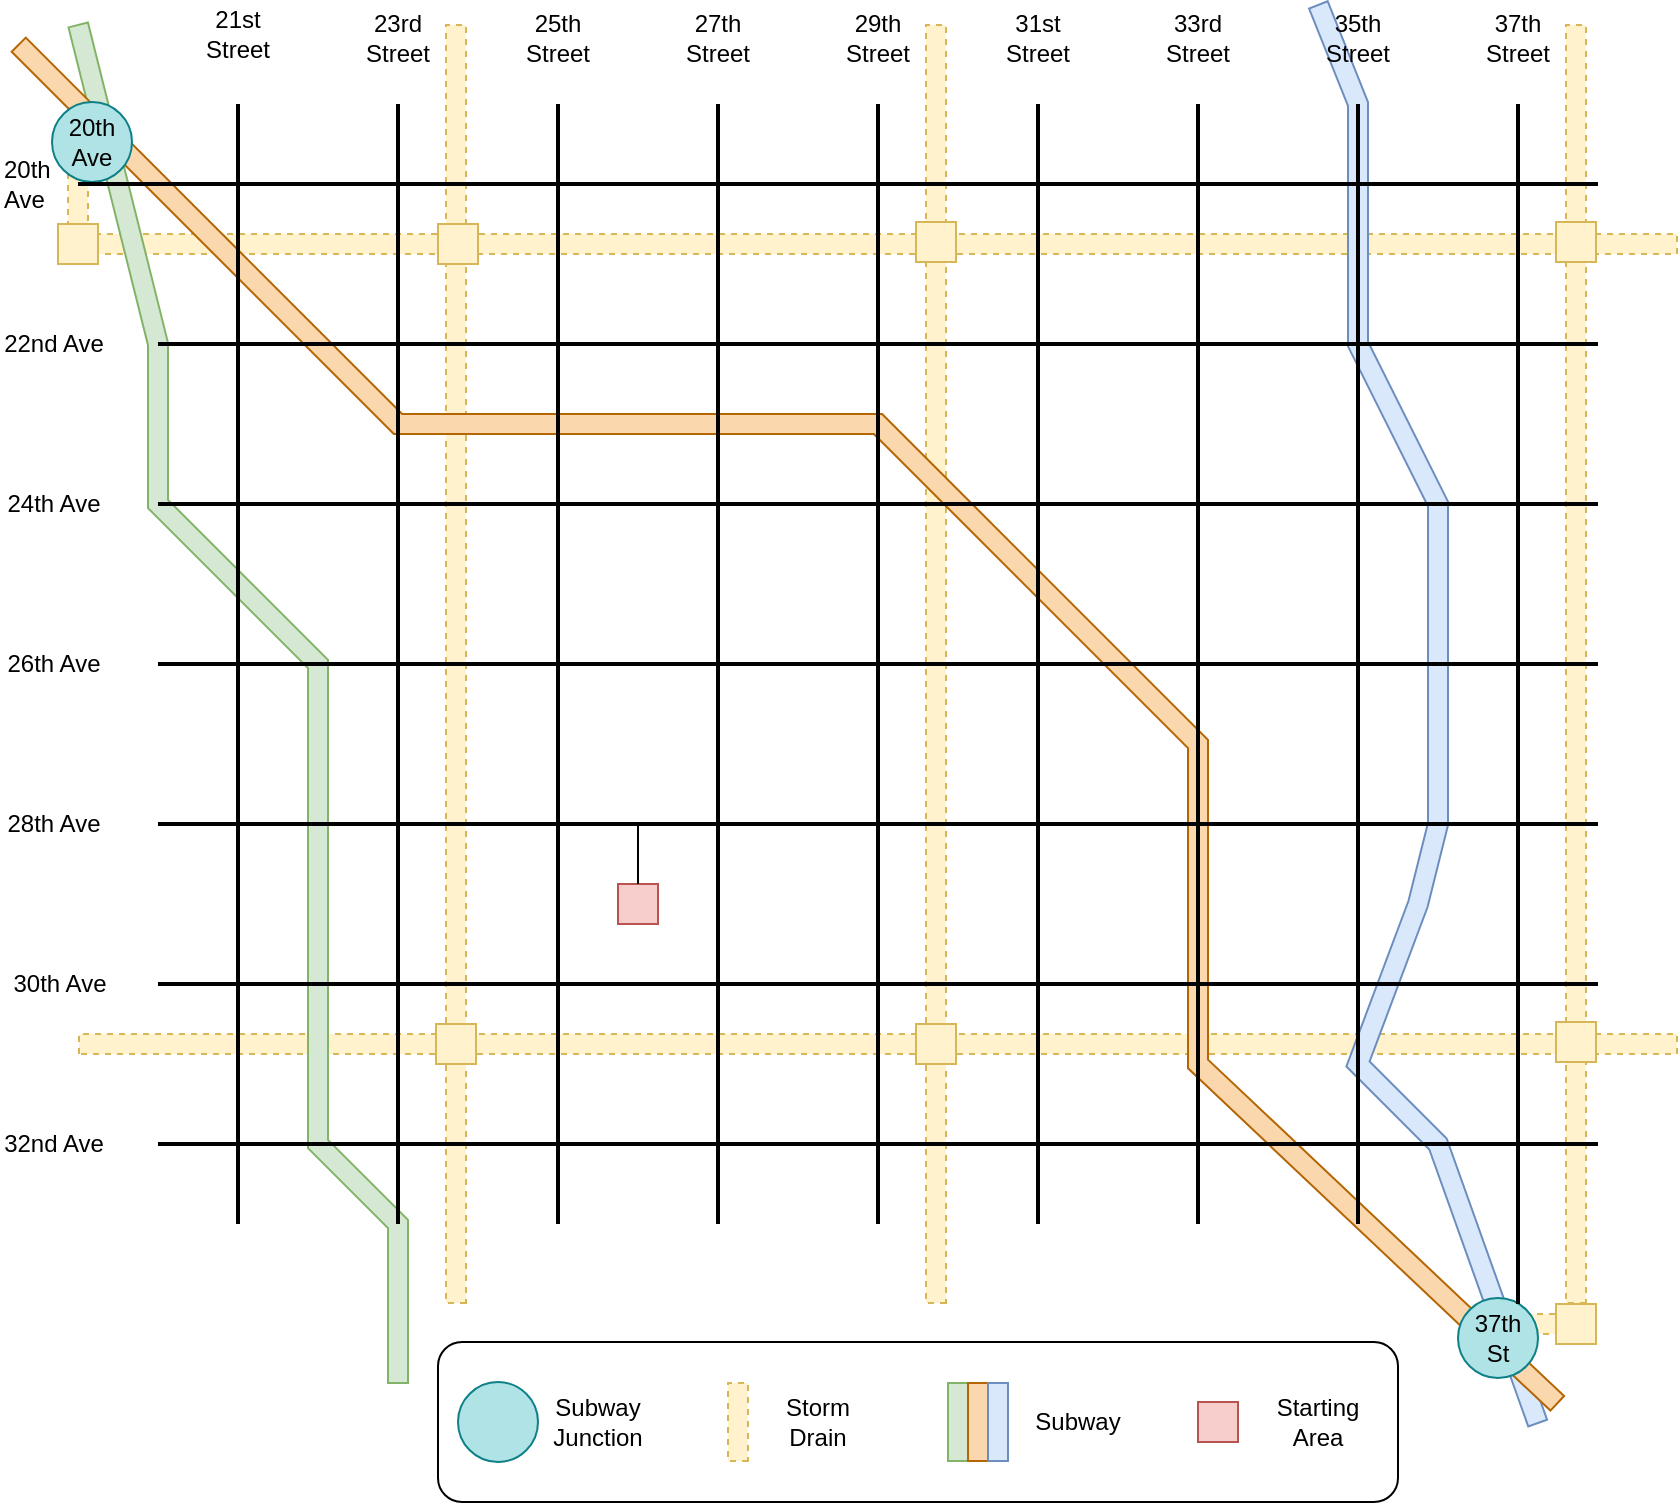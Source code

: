 <mxfile version="24.7.17">
  <diagram id="C5RBs43oDa-KdzZeNtuy" name="Page-1">
    <mxGraphModel dx="1462" dy="1170" grid="1" gridSize="10" guides="1" tooltips="1" connect="1" arrows="1" fold="1" page="0" pageScale="1" pageWidth="827" pageHeight="1169" math="0" shadow="0">
      <root>
        <mxCell id="WIyWlLk6GJQsqaUBKTNV-0" />
        <object label="Zones WIP" id="WIyWlLk6GJQsqaUBKTNV-1">
          <mxCell parent="WIyWlLk6GJQsqaUBKTNV-0" visible="0" />
        </object>
        <mxCell id="Ypcl96a1hTGtZCt59TjE-2" value="Starting Area" style="swimlane;whiteSpace=wrap;html=1;" parent="WIyWlLk6GJQsqaUBKTNV-1" vertex="1">
          <mxGeometry x="60" y="70" width="450" height="370" as="geometry" />
        </mxCell>
        <mxCell id="Ypcl96a1hTGtZCt59TjE-0" value="Start_Room&lt;div&gt;&quot;Empty Alley&quot;&lt;/div&gt;" style="whiteSpace=wrap;html=1;aspect=fixed;" parent="Ypcl96a1hTGtZCt59TjE-2" vertex="1">
          <mxGeometry x="20" y="50" width="80" height="80" as="geometry" />
        </mxCell>
        <mxCell id="Ypcl96a1hTGtZCt59TjE-25" value="Door" style="shape=card;whiteSpace=wrap;html=1;" parent="Ypcl96a1hTGtZCt59TjE-2" vertex="1">
          <mxGeometry x="140" y="50" width="80" height="70" as="geometry" />
        </mxCell>
        <mxCell id="Ypcl96a1hTGtZCt59TjE-26" value="" style="endArrow=classic;startArrow=classic;html=1;rounded=0;entryX=0;entryY=0;entryDx=0;entryDy=50;entryPerimeter=0;" parent="Ypcl96a1hTGtZCt59TjE-2" target="Ypcl96a1hTGtZCt59TjE-25" edge="1">
          <mxGeometry width="50" height="50" relative="1" as="geometry">
            <mxPoint x="100" y="100" as="sourcePoint" />
            <mxPoint x="100" y="180" as="targetPoint" />
          </mxGeometry>
        </mxCell>
        <mxCell id="Ypcl96a1hTGtZCt59TjE-4" value="Area" style="swimlane;whiteSpace=wrap;html=1;" parent="WIyWlLk6GJQsqaUBKTNV-1" vertex="1">
          <mxGeometry x="570" y="70" width="250" height="270" as="geometry">
            <mxRectangle x="570" y="70" width="70" height="30" as="alternateBounds" />
          </mxGeometry>
        </mxCell>
        <mxCell id="Ypcl96a1hTGtZCt59TjE-13" style="edgeStyle=orthogonalEdgeStyle;rounded=0;orthogonalLoop=1;jettySize=auto;html=1;exitX=1;exitY=0.5;exitDx=0;exitDy=0;entryX=0;entryY=0.5;entryDx=0;entryDy=0;startArrow=classic;startFill=1;" parent="Ypcl96a1hTGtZCt59TjE-4" source="Ypcl96a1hTGtZCt59TjE-5" target="Ypcl96a1hTGtZCt59TjE-22" edge="1">
          <mxGeometry relative="1" as="geometry">
            <mxPoint x="140" y="80" as="targetPoint" />
          </mxGeometry>
        </mxCell>
        <mxCell id="Ypcl96a1hTGtZCt59TjE-14" style="edgeStyle=orthogonalEdgeStyle;rounded=0;orthogonalLoop=1;jettySize=auto;html=1;exitX=0.5;exitY=1;exitDx=0;exitDy=0;" parent="Ypcl96a1hTGtZCt59TjE-4" source="Ypcl96a1hTGtZCt59TjE-5" target="Ypcl96a1hTGtZCt59TjE-12" edge="1">
          <mxGeometry relative="1" as="geometry" />
        </mxCell>
        <mxCell id="Ypcl96a1hTGtZCt59TjE-5" value="Normal_Room&lt;div&gt;&quot;Room Name&lt;/div&gt;" style="whiteSpace=wrap;html=1;aspect=fixed;fillStyle=auto;perimeterSpacing=0;" parent="Ypcl96a1hTGtZCt59TjE-4" vertex="1">
          <mxGeometry x="30" y="50" width="80" height="80" as="geometry" />
        </mxCell>
        <mxCell id="Ypcl96a1hTGtZCt59TjE-12" value="Area" style="ellipse;whiteSpace=wrap;html=1;aspect=fixed;" parent="Ypcl96a1hTGtZCt59TjE-4" vertex="1">
          <mxGeometry x="30" y="170" width="80" height="80" as="geometry" />
        </mxCell>
        <mxCell id="Ypcl96a1hTGtZCt59TjE-28" style="edgeStyle=orthogonalEdgeStyle;rounded=0;orthogonalLoop=1;jettySize=auto;html=1;exitX=0.5;exitY=1;exitDx=0;exitDy=0;startArrow=classic;startFill=1;" parent="Ypcl96a1hTGtZCt59TjE-4" source="Ypcl96a1hTGtZCt59TjE-22" target="Ypcl96a1hTGtZCt59TjE-27" edge="1">
          <mxGeometry relative="1" as="geometry" />
        </mxCell>
        <mxCell id="Ypcl96a1hTGtZCt59TjE-22" value="Dark_Room&lt;div&gt;&quot;Room Name&quot;&lt;/div&gt;" style="whiteSpace=wrap;html=1;aspect=fixed;dashed=1;" parent="Ypcl96a1hTGtZCt59TjE-4" vertex="1">
          <mxGeometry x="150" y="50" width="80" height="80" as="geometry" />
        </mxCell>
        <mxCell id="Ypcl96a1hTGtZCt59TjE-27" value="Door" style="shape=card;whiteSpace=wrap;html=1;" parent="Ypcl96a1hTGtZCt59TjE-4" vertex="1">
          <mxGeometry x="150" y="170" width="80" height="70" as="geometry" />
        </mxCell>
        <mxCell id="lni71YWlgwytNNIKN3gq-3" value="Storm Drains" parent="WIyWlLk6GJQsqaUBKTNV-0" />
        <mxCell id="lni71YWlgwytNNIKN3gq-348" value="" style="shape=flexArrow;endArrow=none;html=1;rounded=0;endFill=0;dashed=1;fillColor=#fff2cc;gradientColor=none;strokeColor=#d6b656;" parent="lni71YWlgwytNNIKN3gq-3" edge="1">
          <mxGeometry width="50" height="50" relative="1" as="geometry">
            <mxPoint x="-80" y="390" as="sourcePoint" />
            <mxPoint x="720" y="390" as="targetPoint" />
          </mxGeometry>
        </mxCell>
        <mxCell id="lni71YWlgwytNNIKN3gq-349" value="" style="shape=flexArrow;endArrow=none;html=1;rounded=0;endFill=0;dashed=1;fillColor=#fff2cc;gradientColor=none;strokeColor=#d6b656;" parent="lni71YWlgwytNNIKN3gq-3" edge="1">
          <mxGeometry width="50" height="50" relative="1" as="geometry">
            <mxPoint x="-80" y="-10" as="sourcePoint" />
            <mxPoint x="720" y="-10" as="targetPoint" />
          </mxGeometry>
        </mxCell>
        <mxCell id="lni71YWlgwytNNIKN3gq-350" value="" style="shape=flexArrow;endArrow=none;html=1;rounded=0;endFill=0;dashed=1;fillColor=#fff2cc;gradientColor=none;strokeColor=#d6b656;" parent="lni71YWlgwytNNIKN3gq-3" edge="1">
          <mxGeometry width="50" height="50" relative="1" as="geometry">
            <mxPoint x="109" y="520" as="sourcePoint" />
            <mxPoint x="109" y="-120" as="targetPoint" />
          </mxGeometry>
        </mxCell>
        <mxCell id="lni71YWlgwytNNIKN3gq-351" value="" style="shape=flexArrow;endArrow=none;html=1;rounded=0;endFill=0;dashed=1;fillColor=#fff2cc;gradientColor=none;strokeColor=#d6b656;" parent="lni71YWlgwytNNIKN3gq-3" edge="1">
          <mxGeometry width="50" height="50" relative="1" as="geometry">
            <mxPoint x="349" y="520" as="sourcePoint" />
            <mxPoint x="349" y="-120" as="targetPoint" />
          </mxGeometry>
        </mxCell>
        <mxCell id="lni71YWlgwytNNIKN3gq-352" value="" style="shape=flexArrow;endArrow=none;html=1;rounded=0;endFill=0;dashed=1;fillColor=#fff2cc;gradientColor=none;strokeColor=#d6b656;" parent="lni71YWlgwytNNIKN3gq-3" edge="1">
          <mxGeometry width="50" height="50" relative="1" as="geometry">
            <mxPoint x="669" y="520" as="sourcePoint" />
            <mxPoint x="669" y="-120" as="targetPoint" />
          </mxGeometry>
        </mxCell>
        <mxCell id="lni71YWlgwytNNIKN3gq-387" value="" style="whiteSpace=wrap;html=1;aspect=fixed;fillColor=#fff2cc;strokeColor=#d6b656;gradientColor=none;" parent="lni71YWlgwytNNIKN3gq-3" vertex="1">
          <mxGeometry x="99" y="380" width="20" height="20" as="geometry" />
        </mxCell>
        <mxCell id="lni71YWlgwytNNIKN3gq-404" value="" style="whiteSpace=wrap;html=1;aspect=fixed;fillColor=#fff2cc;strokeColor=#d6b656;gradientColor=none;" parent="lni71YWlgwytNNIKN3gq-3" vertex="1">
          <mxGeometry x="339" y="380" width="20" height="20" as="geometry" />
        </mxCell>
        <mxCell id="lni71YWlgwytNNIKN3gq-405" value="" style="whiteSpace=wrap;html=1;aspect=fixed;fillColor=#fff2cc;strokeColor=#d6b656;gradientColor=none;" parent="lni71YWlgwytNNIKN3gq-3" vertex="1">
          <mxGeometry x="659" y="379" width="20" height="20" as="geometry" />
        </mxCell>
        <mxCell id="lni71YWlgwytNNIKN3gq-406" value="" style="whiteSpace=wrap;html=1;aspect=fixed;fillColor=#fff2cc;strokeColor=#d6b656;gradientColor=none;" parent="lni71YWlgwytNNIKN3gq-3" vertex="1">
          <mxGeometry x="100" y="-20" width="20" height="20" as="geometry" />
        </mxCell>
        <mxCell id="lni71YWlgwytNNIKN3gq-407" value="" style="whiteSpace=wrap;html=1;aspect=fixed;fillColor=#fff2cc;strokeColor=#d6b656;gradientColor=none;" parent="lni71YWlgwytNNIKN3gq-3" vertex="1">
          <mxGeometry x="339" y="-21" width="20" height="20" as="geometry" />
        </mxCell>
        <mxCell id="lni71YWlgwytNNIKN3gq-408" value="" style="whiteSpace=wrap;html=1;aspect=fixed;fillColor=#fff2cc;strokeColor=#d6b656;gradientColor=none;" parent="lni71YWlgwytNNIKN3gq-3" vertex="1">
          <mxGeometry x="659" y="-21" width="20" height="20" as="geometry" />
        </mxCell>
        <mxCell id="lni71YWlgwytNNIKN3gq-414" value="" style="shape=flexArrow;endArrow=none;html=1;rounded=0;endFill=0;dashed=1;fillColor=#fff2cc;gradientColor=none;strokeColor=#d6b656;" parent="lni71YWlgwytNNIKN3gq-3" edge="1">
          <mxGeometry width="50" height="50" relative="1" as="geometry">
            <mxPoint x="-80" y="-10" as="sourcePoint" />
            <mxPoint x="-80" y="-80" as="targetPoint" />
          </mxGeometry>
        </mxCell>
        <mxCell id="lni71YWlgwytNNIKN3gq-415" value="" style="whiteSpace=wrap;html=1;aspect=fixed;fillColor=#fff2cc;strokeColor=#d6b656;gradientColor=none;" parent="lni71YWlgwytNNIKN3gq-3" vertex="1">
          <mxGeometry x="-90" y="-20" width="20" height="20" as="geometry" />
        </mxCell>
        <mxCell id="lni71YWlgwytNNIKN3gq-416" value="" style="shape=flexArrow;endArrow=none;html=1;rounded=0;endFill=0;dashed=1;fillColor=#fff2cc;gradientColor=none;strokeColor=#d6b656;" parent="lni71YWlgwytNNIKN3gq-3" edge="1">
          <mxGeometry width="50" height="50" relative="1" as="geometry">
            <mxPoint x="670" y="530" as="sourcePoint" />
            <mxPoint x="630" y="530" as="targetPoint" />
          </mxGeometry>
        </mxCell>
        <mxCell id="lni71YWlgwytNNIKN3gq-417" value="" style="whiteSpace=wrap;html=1;aspect=fixed;fillColor=#fff2cc;strokeColor=#d6b656;gradientColor=none;" parent="lni71YWlgwytNNIKN3gq-3" vertex="1">
          <mxGeometry x="659" y="520" width="20" height="20" as="geometry" />
        </mxCell>
        <mxCell id="lni71YWlgwytNNIKN3gq-1" value="Subway" parent="WIyWlLk6GJQsqaUBKTNV-0" />
        <mxCell id="lni71YWlgwytNNIKN3gq-342" value="" style="shape=flexArrow;endArrow=none;html=1;rounded=0;endFill=0;fillColor=#d5e8d4;gradientColor=none;fillStyle=solid;strokeColor=#82b366;" parent="lni71YWlgwytNNIKN3gq-1" edge="1">
          <mxGeometry width="50" height="50" relative="1" as="geometry">
            <mxPoint x="80" y="560" as="sourcePoint" />
            <mxPoint x="-80" y="-120" as="targetPoint" />
            <Array as="points">
              <mxPoint x="80" y="480" />
              <mxPoint x="40" y="440" />
              <mxPoint x="40" y="200" />
              <mxPoint x="-40" y="120" />
              <mxPoint x="-40" y="40" />
            </Array>
          </mxGeometry>
        </mxCell>
        <mxCell id="lni71YWlgwytNNIKN3gq-343" value="" style="shape=flexArrow;endArrow=none;html=1;rounded=0;endFill=0;fillColor=#dae8fc;gradientColor=none;fillStyle=solid;strokeColor=#6c8ebf;" parent="lni71YWlgwytNNIKN3gq-1" edge="1">
          <mxGeometry width="50" height="50" relative="1" as="geometry">
            <mxPoint x="650" y="580" as="sourcePoint" />
            <mxPoint x="540" y="-130" as="targetPoint" />
            <Array as="points">
              <mxPoint x="600" y="440" />
              <mxPoint x="560" y="400" />
              <mxPoint x="590" y="320" />
              <mxPoint x="600" y="280" />
              <mxPoint x="600" y="200" />
              <mxPoint x="600" y="120" />
              <mxPoint x="560" y="40" />
              <mxPoint x="560" />
              <mxPoint x="560" y="-80" />
            </Array>
          </mxGeometry>
        </mxCell>
        <mxCell id="lni71YWlgwytNNIKN3gq-344" value="" style="shape=flexArrow;endArrow=none;html=1;rounded=0;endFill=0;fillColor=#fad7ac;fillStyle=solid;strokeColor=#b46504;" parent="lni71YWlgwytNNIKN3gq-1" edge="1">
          <mxGeometry width="50" height="50" relative="1" as="geometry">
            <mxPoint x="660" y="570" as="sourcePoint" />
            <mxPoint x="-110" y="-110" as="targetPoint" />
            <Array as="points">
              <mxPoint x="480" y="400" />
              <mxPoint x="480" y="240" />
              <mxPoint x="320" y="80" />
              <mxPoint x="80" y="80" />
            </Array>
          </mxGeometry>
        </mxCell>
        <mxCell id="lni71YWlgwytNNIKN3gq-354" value="37th&lt;div&gt;St&lt;/div&gt;" style="ellipse;whiteSpace=wrap;html=1;aspect=fixed;fillColor=#b0e3e6;strokeColor=#0e8088;" parent="lni71YWlgwytNNIKN3gq-1" vertex="1">
          <mxGeometry x="610" y="517" width="40" height="40" as="geometry" />
        </mxCell>
        <mxCell id="lni71YWlgwytNNIKN3gq-356" value="20th&lt;div&gt;Ave&lt;/div&gt;" style="ellipse;whiteSpace=wrap;html=1;aspect=fixed;fillColor=#b0e3e6;strokeColor=#0e8088;" parent="lni71YWlgwytNNIKN3gq-1" vertex="1">
          <mxGeometry x="-93" y="-81" width="40" height="40" as="geometry" />
        </mxCell>
        <mxCell id="lni71YWlgwytNNIKN3gq-2" value="Streets" parent="WIyWlLk6GJQsqaUBKTNV-0" />
        <mxCell id="lni71YWlgwytNNIKN3gq-36" value="" style="endArrow=none;html=1;rounded=0;strokeWidth=2;" parent="lni71YWlgwytNNIKN3gq-2" edge="1">
          <mxGeometry width="50" height="50" relative="1" as="geometry">
            <mxPoint x="640" y="520" as="sourcePoint" />
            <mxPoint x="640" y="-80" as="targetPoint" />
          </mxGeometry>
        </mxCell>
        <mxCell id="lni71YWlgwytNNIKN3gq-11" value="" style="endArrow=none;html=1;rounded=0;strokeWidth=2;" parent="lni71YWlgwytNNIKN3gq-2" edge="1">
          <mxGeometry width="50" height="50" relative="1" as="geometry">
            <mxPoint x="-80" y="-40" as="sourcePoint" />
            <mxPoint x="680" y="-40" as="targetPoint" />
          </mxGeometry>
        </mxCell>
        <mxCell id="lni71YWlgwytNNIKN3gq-12" value="20th&lt;div&gt;Ave&lt;/div&gt;" style="text;html=1;align=left;verticalAlign=middle;whiteSpace=wrap;rounded=0;container=0;" parent="lni71YWlgwytNNIKN3gq-2" vertex="1">
          <mxGeometry x="-119" y="-55" width="60" height="30" as="geometry" />
        </mxCell>
        <mxCell id="lni71YWlgwytNNIKN3gq-60" value="" style="endArrow=none;html=1;rounded=0;strokeWidth=2;" parent="lni71YWlgwytNNIKN3gq-2" edge="1">
          <mxGeometry width="50" height="50" relative="1" as="geometry">
            <mxPoint x="-40" y="360" as="sourcePoint" />
            <mxPoint x="680" y="360" as="targetPoint" />
          </mxGeometry>
        </mxCell>
        <mxCell id="lni71YWlgwytNNIKN3gq-61" value="30th Ave" style="text;html=1;align=center;verticalAlign=middle;whiteSpace=wrap;rounded=0;container=0;" parent="lni71YWlgwytNNIKN3gq-2" vertex="1">
          <mxGeometry x="-119" y="345" width="60" height="30" as="geometry" />
        </mxCell>
        <mxCell id="lni71YWlgwytNNIKN3gq-45" value="" style="endArrow=none;html=1;rounded=0;strokeWidth=2;" parent="lni71YWlgwytNNIKN3gq-2" edge="1">
          <mxGeometry width="50" height="50" relative="1" as="geometry">
            <mxPoint x="480" y="480" as="sourcePoint" />
            <mxPoint x="480" y="-80" as="targetPoint" />
          </mxGeometry>
        </mxCell>
        <mxCell id="lni71YWlgwytNNIKN3gq-46" value="33rd&lt;div&gt;Street&lt;/div&gt;" style="text;html=1;align=center;verticalAlign=middle;whiteSpace=wrap;rounded=0;container=0;" parent="lni71YWlgwytNNIKN3gq-2" vertex="1">
          <mxGeometry x="450" y="-128" width="60" height="30" as="geometry" />
        </mxCell>
        <mxCell id="lni71YWlgwytNNIKN3gq-14" value="" style="endArrow=none;html=1;rounded=0;strokeWidth=2;" parent="lni71YWlgwytNNIKN3gq-2" edge="1">
          <mxGeometry width="50" height="50" relative="1" as="geometry">
            <mxPoint x="-40" y="40" as="sourcePoint" />
            <mxPoint x="680" y="40" as="targetPoint" />
          </mxGeometry>
        </mxCell>
        <mxCell id="lni71YWlgwytNNIKN3gq-15" value="22nd Ave" style="text;html=1;align=center;verticalAlign=middle;whiteSpace=wrap;rounded=0;container=0;" parent="lni71YWlgwytNNIKN3gq-2" vertex="1">
          <mxGeometry x="-119" y="25" width="54.419" height="30" as="geometry" />
        </mxCell>
        <mxCell id="lni71YWlgwytNNIKN3gq-37" value="37th&lt;div&gt;Street&lt;/div&gt;" style="text;html=1;align=center;verticalAlign=middle;whiteSpace=wrap;rounded=0;container=0;" parent="lni71YWlgwytNNIKN3gq-2" vertex="1">
          <mxGeometry x="610" y="-128" width="60" height="30" as="geometry" />
        </mxCell>
        <mxCell id="lni71YWlgwytNNIKN3gq-22" value="" style="endArrow=none;html=1;rounded=0;strokeWidth=2;" parent="lni71YWlgwytNNIKN3gq-2" edge="1">
          <mxGeometry width="50" height="50" relative="1" as="geometry">
            <mxPoint x="560" y="480" as="sourcePoint" />
            <mxPoint x="560" y="-80" as="targetPoint" />
          </mxGeometry>
        </mxCell>
        <mxCell id="lni71YWlgwytNNIKN3gq-23" value="35th&lt;div&gt;Street&lt;/div&gt;" style="text;html=1;align=center;verticalAlign=middle;whiteSpace=wrap;rounded=0;container=0;" parent="lni71YWlgwytNNIKN3gq-2" vertex="1">
          <mxGeometry x="530" y="-128" width="60" height="30" as="geometry" />
        </mxCell>
        <mxCell id="lni71YWlgwytNNIKN3gq-57" value="" style="endArrow=none;html=1;rounded=0;strokeWidth=2;" parent="lni71YWlgwytNNIKN3gq-2" edge="1">
          <mxGeometry width="50" height="50" relative="1" as="geometry">
            <mxPoint x="-40" y="280" as="sourcePoint" />
            <mxPoint x="680" y="280" as="targetPoint" />
          </mxGeometry>
        </mxCell>
        <mxCell id="lni71YWlgwytNNIKN3gq-58" value="28th Ave" style="text;html=1;align=center;verticalAlign=middle;whiteSpace=wrap;rounded=0;container=0;" parent="lni71YWlgwytNNIKN3gq-2" vertex="1">
          <mxGeometry x="-119" y="265" width="54.419" height="30" as="geometry" />
        </mxCell>
        <mxCell id="lni71YWlgwytNNIKN3gq-17" value="" style="endArrow=none;html=1;rounded=0;strokeWidth=2;" parent="lni71YWlgwytNNIKN3gq-2" edge="1">
          <mxGeometry width="50" height="50" relative="1" as="geometry">
            <mxPoint x="-40" y="120" as="sourcePoint" />
            <mxPoint x="680" y="120" as="targetPoint" />
          </mxGeometry>
        </mxCell>
        <mxCell id="lni71YWlgwytNNIKN3gq-18" value="24th Ave" style="text;html=1;align=center;verticalAlign=middle;whiteSpace=wrap;rounded=0;container=0;" parent="lni71YWlgwytNNIKN3gq-2" vertex="1">
          <mxGeometry x="-119" y="105" width="54.419" height="30" as="geometry" />
        </mxCell>
        <mxCell id="lni71YWlgwytNNIKN3gq-20" value="" style="endArrow=none;html=1;rounded=0;strokeWidth=2;" parent="lni71YWlgwytNNIKN3gq-2" edge="1">
          <mxGeometry width="50" height="50" relative="1" as="geometry">
            <mxPoint x="-40" y="200" as="sourcePoint" />
            <mxPoint x="680" y="200" as="targetPoint" />
          </mxGeometry>
        </mxCell>
        <mxCell id="lni71YWlgwytNNIKN3gq-21" value="26th Ave" style="text;html=1;align=center;verticalAlign=middle;whiteSpace=wrap;rounded=0;container=0;" parent="lni71YWlgwytNNIKN3gq-2" vertex="1">
          <mxGeometry x="-119" y="185" width="54.419" height="30" as="geometry" />
        </mxCell>
        <mxCell id="lni71YWlgwytNNIKN3gq-27" value="" style="endArrow=none;html=1;rounded=0;strokeWidth=2;" parent="lni71YWlgwytNNIKN3gq-2" edge="1">
          <mxGeometry width="50" height="50" relative="1" as="geometry">
            <mxPoint y="480" as="sourcePoint" />
            <mxPoint y="-80" as="targetPoint" />
          </mxGeometry>
        </mxCell>
        <mxCell id="lni71YWlgwytNNIKN3gq-30" value="" style="endArrow=none;html=1;rounded=0;strokeWidth=2;" parent="lni71YWlgwytNNIKN3gq-2" edge="1">
          <mxGeometry width="50" height="50" relative="1" as="geometry">
            <mxPoint x="320" y="480" as="sourcePoint" />
            <mxPoint x="320" y="-80" as="targetPoint" />
          </mxGeometry>
        </mxCell>
        <mxCell id="lni71YWlgwytNNIKN3gq-31" value="29th&lt;div&gt;Street&lt;/div&gt;" style="text;html=1;align=center;verticalAlign=middle;whiteSpace=wrap;rounded=0;container=0;" parent="lni71YWlgwytNNIKN3gq-2" vertex="1">
          <mxGeometry x="290" y="-128" width="60" height="30" as="geometry" />
        </mxCell>
        <mxCell id="lni71YWlgwytNNIKN3gq-33" value="" style="endArrow=none;html=1;rounded=0;strokeWidth=2;" parent="lni71YWlgwytNNIKN3gq-2" edge="1">
          <mxGeometry width="50" height="50" relative="1" as="geometry">
            <mxPoint x="240" y="480" as="sourcePoint" />
            <mxPoint x="240" y="-80" as="targetPoint" />
          </mxGeometry>
        </mxCell>
        <mxCell id="lni71YWlgwytNNIKN3gq-34" value="27th&lt;div&gt;Street&lt;/div&gt;" style="text;html=1;align=center;verticalAlign=middle;whiteSpace=wrap;rounded=0;container=0;" parent="lni71YWlgwytNNIKN3gq-2" vertex="1">
          <mxGeometry x="210" y="-128" width="60" height="30" as="geometry" />
        </mxCell>
        <mxCell id="lni71YWlgwytNNIKN3gq-39" value="" style="endArrow=none;html=1;rounded=0;strokeWidth=2;" parent="lni71YWlgwytNNIKN3gq-2" edge="1">
          <mxGeometry width="50" height="50" relative="1" as="geometry">
            <mxPoint x="400" y="480" as="sourcePoint" />
            <mxPoint x="400" y="-80" as="targetPoint" />
          </mxGeometry>
        </mxCell>
        <mxCell id="lni71YWlgwytNNIKN3gq-40" value="31st&lt;div&gt;Street&lt;/div&gt;" style="text;html=1;align=center;verticalAlign=middle;whiteSpace=wrap;rounded=0;container=0;" parent="lni71YWlgwytNNIKN3gq-2" vertex="1">
          <mxGeometry x="370" y="-128" width="60" height="30" as="geometry" />
        </mxCell>
        <mxCell id="lni71YWlgwytNNIKN3gq-48" value="" style="endArrow=none;html=1;rounded=0;strokeWidth=2;" parent="lni71YWlgwytNNIKN3gq-2" edge="1">
          <mxGeometry width="50" height="50" relative="1" as="geometry">
            <mxPoint x="80" y="480" as="sourcePoint" />
            <mxPoint x="80" y="-80" as="targetPoint" />
          </mxGeometry>
        </mxCell>
        <mxCell id="lni71YWlgwytNNIKN3gq-49" value="23rd&lt;div&gt;Street&lt;/div&gt;" style="text;html=1;align=center;verticalAlign=middle;whiteSpace=wrap;rounded=0;container=0;" parent="lni71YWlgwytNNIKN3gq-2" vertex="1">
          <mxGeometry x="50" y="-128" width="60" height="30" as="geometry" />
        </mxCell>
        <mxCell id="lni71YWlgwytNNIKN3gq-53" value="" style="endArrow=none;html=1;rounded=0;strokeWidth=2;" parent="lni71YWlgwytNNIKN3gq-2" edge="1">
          <mxGeometry width="50" height="50" relative="1" as="geometry">
            <mxPoint x="160" y="480" as="sourcePoint" />
            <mxPoint x="160" y="-80" as="targetPoint" />
          </mxGeometry>
        </mxCell>
        <mxCell id="lni71YWlgwytNNIKN3gq-54" value="25th&lt;div&gt;Street&lt;/div&gt;" style="text;html=1;align=center;verticalAlign=middle;whiteSpace=wrap;rounded=0;container=0;" parent="lni71YWlgwytNNIKN3gq-2" vertex="1">
          <mxGeometry x="130" y="-128" width="60" height="30" as="geometry" />
        </mxCell>
        <mxCell id="lni71YWlgwytNNIKN3gq-63" value="" style="endArrow=none;html=1;rounded=0;strokeWidth=2;" parent="lni71YWlgwytNNIKN3gq-2" edge="1">
          <mxGeometry width="50" height="50" relative="1" as="geometry">
            <mxPoint x="-40" y="440" as="sourcePoint" />
            <mxPoint x="680" y="440" as="targetPoint" />
          </mxGeometry>
        </mxCell>
        <mxCell id="lni71YWlgwytNNIKN3gq-64" value="32nd Ave" style="text;html=1;align=center;verticalAlign=middle;whiteSpace=wrap;rounded=0;container=0;" parent="lni71YWlgwytNNIKN3gq-2" vertex="1">
          <mxGeometry x="-119" y="425" width="54.419" height="30" as="geometry" />
        </mxCell>
        <mxCell id="lni71YWlgwytNNIKN3gq-357" value="21st&lt;div&gt;Street&lt;/div&gt;" style="text;html=1;align=center;verticalAlign=middle;whiteSpace=wrap;rounded=0;container=0;" parent="lni71YWlgwytNNIKN3gq-2" vertex="1">
          <mxGeometry x="-30" y="-130" width="60" height="30" as="geometry" />
        </mxCell>
        <mxCell id="lni71YWlgwytNNIKN3gq-419" value="" style="whiteSpace=wrap;html=1;aspect=fixed;fillColor=#f8cecc;strokeColor=#b85450;" parent="lni71YWlgwytNNIKN3gq-2" vertex="1">
          <mxGeometry x="190" y="310" width="20" height="20" as="geometry" />
        </mxCell>
        <mxCell id="lni71YWlgwytNNIKN3gq-421" value="" style="endArrow=none;html=1;rounded=0;" parent="lni71YWlgwytNNIKN3gq-2" edge="1">
          <mxGeometry width="50" height="50" relative="1" as="geometry">
            <mxPoint x="200" y="310" as="sourcePoint" />
            <mxPoint x="200" y="280" as="targetPoint" />
          </mxGeometry>
        </mxCell>
        <mxCell id="lni71YWlgwytNNIKN3gq-65" value="Rooms" parent="WIyWlLk6GJQsqaUBKTNV-0" visible="0" />
        <mxCell id="lni71YWlgwytNNIKN3gq-69" value="" style="whiteSpace=wrap;html=1;aspect=fixed;fillColor=default;" parent="lni71YWlgwytNNIKN3gq-65" vertex="1">
          <mxGeometry x="-10" y="430" width="20" height="20" as="geometry" />
        </mxCell>
        <mxCell id="lni71YWlgwytNNIKN3gq-96" value="" style="whiteSpace=wrap;html=1;aspect=fixed;fillColor=default;" parent="lni71YWlgwytNNIKN3gq-65" vertex="1">
          <mxGeometry x="70" y="430" width="20" height="20" as="geometry" />
        </mxCell>
        <mxCell id="lni71YWlgwytNNIKN3gq-97" value="" style="whiteSpace=wrap;html=1;aspect=fixed;fillColor=#d5e8d4;gradientColor=none;strokeColor=#82b366;" parent="lni71YWlgwytNNIKN3gq-65" vertex="1">
          <mxGeometry x="30" y="430" width="20" height="20" as="geometry" />
        </mxCell>
        <mxCell id="lni71YWlgwytNNIKN3gq-98" value="" style="whiteSpace=wrap;html=1;aspect=fixed;fillColor=default;" parent="lni71YWlgwytNNIKN3gq-65" vertex="1">
          <mxGeometry x="110" y="430" width="20" height="20" as="geometry" />
        </mxCell>
        <mxCell id="lni71YWlgwytNNIKN3gq-99" value="" style="whiteSpace=wrap;html=1;aspect=fixed;fillColor=default;" parent="lni71YWlgwytNNIKN3gq-65" vertex="1">
          <mxGeometry x="150" y="430" width="20" height="20" as="geometry" />
        </mxCell>
        <mxCell id="lni71YWlgwytNNIKN3gq-100" value="" style="whiteSpace=wrap;html=1;aspect=fixed;fillColor=default;" parent="lni71YWlgwytNNIKN3gq-65" vertex="1">
          <mxGeometry x="230" y="430" width="20" height="20" as="geometry" />
        </mxCell>
        <mxCell id="lni71YWlgwytNNIKN3gq-101" value="" style="whiteSpace=wrap;html=1;aspect=fixed;fillColor=default;" parent="lni71YWlgwytNNIKN3gq-65" vertex="1">
          <mxGeometry x="190" y="430" width="20" height="20" as="geometry" />
        </mxCell>
        <mxCell id="lni71YWlgwytNNIKN3gq-102" value="" style="whiteSpace=wrap;html=1;aspect=fixed;fillColor=default;" parent="lni71YWlgwytNNIKN3gq-65" vertex="1">
          <mxGeometry x="270" y="430" width="20" height="20" as="geometry" />
        </mxCell>
        <mxCell id="lni71YWlgwytNNIKN3gq-103" value="" style="whiteSpace=wrap;html=1;aspect=fixed;fillColor=default;" parent="lni71YWlgwytNNIKN3gq-65" vertex="1">
          <mxGeometry x="310" y="430" width="20" height="20" as="geometry" />
        </mxCell>
        <mxCell id="lni71YWlgwytNNIKN3gq-104" value="" style="whiteSpace=wrap;html=1;aspect=fixed;fillColor=default;" parent="lni71YWlgwytNNIKN3gq-65" vertex="1">
          <mxGeometry x="390" y="430" width="20" height="20" as="geometry" />
        </mxCell>
        <mxCell id="lni71YWlgwytNNIKN3gq-105" value="" style="whiteSpace=wrap;html=1;aspect=fixed;fillColor=default;" parent="lni71YWlgwytNNIKN3gq-65" vertex="1">
          <mxGeometry x="350" y="430" width="20" height="20" as="geometry" />
        </mxCell>
        <mxCell id="lni71YWlgwytNNIKN3gq-106" value="" style="whiteSpace=wrap;html=1;aspect=fixed;fillColor=default;" parent="lni71YWlgwytNNIKN3gq-65" vertex="1">
          <mxGeometry x="430" y="430" width="20" height="20" as="geometry" />
        </mxCell>
        <mxCell id="lni71YWlgwytNNIKN3gq-107" value="" style="whiteSpace=wrap;html=1;aspect=fixed;fillColor=default;" parent="lni71YWlgwytNNIKN3gq-65" vertex="1">
          <mxGeometry x="470" y="430" width="20" height="20" as="geometry" />
        </mxCell>
        <mxCell id="lni71YWlgwytNNIKN3gq-108" value="" style="whiteSpace=wrap;html=1;aspect=fixed;fillColor=default;" parent="lni71YWlgwytNNIKN3gq-65" vertex="1">
          <mxGeometry x="550" y="430" width="20" height="20" as="geometry" />
        </mxCell>
        <mxCell id="lni71YWlgwytNNIKN3gq-109" value="" style="whiteSpace=wrap;html=1;aspect=fixed;fillColor=#fad7ac;strokeColor=#b46504;" parent="lni71YWlgwytNNIKN3gq-65" vertex="1">
          <mxGeometry x="510" y="430" width="20" height="20" as="geometry" />
        </mxCell>
        <mxCell id="lni71YWlgwytNNIKN3gq-110" value="" style="whiteSpace=wrap;html=1;aspect=fixed;fillColor=#dae8fc;gradientColor=none;strokeColor=#6c8ebf;" parent="lni71YWlgwytNNIKN3gq-65" vertex="1">
          <mxGeometry x="590" y="430" width="20" height="20" as="geometry" />
        </mxCell>
        <mxCell id="lni71YWlgwytNNIKN3gq-111" value="" style="whiteSpace=wrap;html=1;aspect=fixed;fillColor=default;" parent="lni71YWlgwytNNIKN3gq-65" vertex="1">
          <mxGeometry x="630" y="430" width="20" height="20" as="geometry" />
        </mxCell>
        <mxCell id="lni71YWlgwytNNIKN3gq-112" value="" style="whiteSpace=wrap;html=1;aspect=fixed;fillColor=default;" parent="lni71YWlgwytNNIKN3gq-65" vertex="1">
          <mxGeometry x="-10" y="350" width="20" height="20" as="geometry" />
        </mxCell>
        <mxCell id="lni71YWlgwytNNIKN3gq-113" value="" style="whiteSpace=wrap;html=1;aspect=fixed;fillColor=default;" parent="lni71YWlgwytNNIKN3gq-65" vertex="1">
          <mxGeometry x="70" y="350" width="20" height="20" as="geometry" />
        </mxCell>
        <mxCell id="lni71YWlgwytNNIKN3gq-114" value="" style="whiteSpace=wrap;html=1;aspect=fixed;fillColor=#d5e8d4;gradientColor=none;strokeColor=#82b366;" parent="lni71YWlgwytNNIKN3gq-65" vertex="1">
          <mxGeometry x="30" y="350" width="20" height="20" as="geometry" />
        </mxCell>
        <mxCell id="lni71YWlgwytNNIKN3gq-115" value="" style="whiteSpace=wrap;html=1;aspect=fixed;fillColor=default;" parent="lni71YWlgwytNNIKN3gq-65" vertex="1">
          <mxGeometry x="110" y="350" width="20" height="20" as="geometry" />
        </mxCell>
        <mxCell id="lni71YWlgwytNNIKN3gq-116" value="" style="whiteSpace=wrap;html=1;aspect=fixed;fillColor=default;" parent="lni71YWlgwytNNIKN3gq-65" vertex="1">
          <mxGeometry x="150" y="350" width="20" height="20" as="geometry" />
        </mxCell>
        <mxCell id="lni71YWlgwytNNIKN3gq-117" value="" style="whiteSpace=wrap;html=1;aspect=fixed;fillColor=default;" parent="lni71YWlgwytNNIKN3gq-65" vertex="1">
          <mxGeometry x="230" y="350" width="20" height="20" as="geometry" />
        </mxCell>
        <mxCell id="lni71YWlgwytNNIKN3gq-118" value="" style="whiteSpace=wrap;html=1;aspect=fixed;fillColor=default;" parent="lni71YWlgwytNNIKN3gq-65" vertex="1">
          <mxGeometry x="190" y="350" width="20" height="20" as="geometry" />
        </mxCell>
        <mxCell id="lni71YWlgwytNNIKN3gq-119" value="" style="whiteSpace=wrap;html=1;aspect=fixed;fillColor=default;" parent="lni71YWlgwytNNIKN3gq-65" vertex="1">
          <mxGeometry x="270" y="350" width="20" height="20" as="geometry" />
        </mxCell>
        <mxCell id="lni71YWlgwytNNIKN3gq-120" value="" style="whiteSpace=wrap;html=1;aspect=fixed;fillColor=default;" parent="lni71YWlgwytNNIKN3gq-65" vertex="1">
          <mxGeometry x="310" y="350" width="20" height="20" as="geometry" />
        </mxCell>
        <mxCell id="lni71YWlgwytNNIKN3gq-121" value="" style="whiteSpace=wrap;html=1;aspect=fixed;fillColor=default;" parent="lni71YWlgwytNNIKN3gq-65" vertex="1">
          <mxGeometry x="390" y="350" width="20" height="20" as="geometry" />
        </mxCell>
        <mxCell id="lni71YWlgwytNNIKN3gq-122" value="" style="whiteSpace=wrap;html=1;aspect=fixed;fillColor=default;" parent="lni71YWlgwytNNIKN3gq-65" vertex="1">
          <mxGeometry x="350" y="350" width="20" height="20" as="geometry" />
        </mxCell>
        <mxCell id="lni71YWlgwytNNIKN3gq-123" value="" style="whiteSpace=wrap;html=1;aspect=fixed;fillColor=default;" parent="lni71YWlgwytNNIKN3gq-65" vertex="1">
          <mxGeometry x="430" y="350" width="20" height="20" as="geometry" />
        </mxCell>
        <mxCell id="lni71YWlgwytNNIKN3gq-124" value="" style="whiteSpace=wrap;html=1;aspect=fixed;fillColor=#fad7ac;strokeColor=#b46504;" parent="lni71YWlgwytNNIKN3gq-65" vertex="1">
          <mxGeometry x="470" y="350" width="20" height="20" as="geometry" />
        </mxCell>
        <mxCell id="lni71YWlgwytNNIKN3gq-125" value="" style="whiteSpace=wrap;html=1;aspect=fixed;fillColor=default;" parent="lni71YWlgwytNNIKN3gq-65" vertex="1">
          <mxGeometry x="550" y="350" width="20" height="20" as="geometry" />
        </mxCell>
        <mxCell id="lni71YWlgwytNNIKN3gq-126" value="" style="whiteSpace=wrap;html=1;aspect=fixed;fillColor=default;" parent="lni71YWlgwytNNIKN3gq-65" vertex="1">
          <mxGeometry x="510" y="350" width="20" height="20" as="geometry" />
        </mxCell>
        <mxCell id="lni71YWlgwytNNIKN3gq-127" value="" style="whiteSpace=wrap;html=1;aspect=fixed;fillColor=default;" parent="lni71YWlgwytNNIKN3gq-65" vertex="1">
          <mxGeometry x="590" y="350" width="20" height="20" as="geometry" />
        </mxCell>
        <mxCell id="lni71YWlgwytNNIKN3gq-128" value="" style="whiteSpace=wrap;html=1;aspect=fixed;fillColor=default;" parent="lni71YWlgwytNNIKN3gq-65" vertex="1">
          <mxGeometry x="630" y="350" width="20" height="20" as="geometry" />
        </mxCell>
        <mxCell id="lni71YWlgwytNNIKN3gq-129" value="" style="whiteSpace=wrap;html=1;aspect=fixed;fillColor=default;" parent="lni71YWlgwytNNIKN3gq-65" vertex="1">
          <mxGeometry x="-10" y="270" width="20" height="20" as="geometry" />
        </mxCell>
        <mxCell id="lni71YWlgwytNNIKN3gq-130" value="" style="whiteSpace=wrap;html=1;aspect=fixed;fillColor=default;" parent="lni71YWlgwytNNIKN3gq-65" vertex="1">
          <mxGeometry x="70" y="270" width="20" height="20" as="geometry" />
        </mxCell>
        <mxCell id="lni71YWlgwytNNIKN3gq-131" value="" style="whiteSpace=wrap;html=1;aspect=fixed;fillColor=#d5e8d4;gradientColor=none;strokeColor=#82b366;" parent="lni71YWlgwytNNIKN3gq-65" vertex="1">
          <mxGeometry x="30" y="270" width="20" height="20" as="geometry" />
        </mxCell>
        <mxCell id="lni71YWlgwytNNIKN3gq-132" value="" style="whiteSpace=wrap;html=1;aspect=fixed;fillColor=default;" parent="lni71YWlgwytNNIKN3gq-65" vertex="1">
          <mxGeometry x="110" y="270" width="20" height="20" as="geometry" />
        </mxCell>
        <mxCell id="lni71YWlgwytNNIKN3gq-133" value="" style="whiteSpace=wrap;html=1;aspect=fixed;fillColor=default;" parent="lni71YWlgwytNNIKN3gq-65" vertex="1">
          <mxGeometry x="150" y="270" width="20" height="20" as="geometry" />
        </mxCell>
        <mxCell id="lni71YWlgwytNNIKN3gq-134" value="" style="whiteSpace=wrap;html=1;aspect=fixed;fillColor=default;" parent="lni71YWlgwytNNIKN3gq-65" vertex="1">
          <mxGeometry x="230" y="270" width="20" height="20" as="geometry" />
        </mxCell>
        <mxCell id="lni71YWlgwytNNIKN3gq-135" value="" style="whiteSpace=wrap;html=1;aspect=fixed;fillColor=default;" parent="lni71YWlgwytNNIKN3gq-65" vertex="1">
          <mxGeometry x="190" y="270" width="20" height="20" as="geometry" />
        </mxCell>
        <mxCell id="lni71YWlgwytNNIKN3gq-136" value="" style="whiteSpace=wrap;html=1;aspect=fixed;fillColor=default;" parent="lni71YWlgwytNNIKN3gq-65" vertex="1">
          <mxGeometry x="270" y="270" width="20" height="20" as="geometry" />
        </mxCell>
        <mxCell id="lni71YWlgwytNNIKN3gq-137" value="" style="whiteSpace=wrap;html=1;aspect=fixed;fillColor=default;" parent="lni71YWlgwytNNIKN3gq-65" vertex="1">
          <mxGeometry x="310" y="270" width="20" height="20" as="geometry" />
        </mxCell>
        <mxCell id="lni71YWlgwytNNIKN3gq-138" value="" style="whiteSpace=wrap;html=1;aspect=fixed;fillColor=default;" parent="lni71YWlgwytNNIKN3gq-65" vertex="1">
          <mxGeometry x="390" y="270" width="20" height="20" as="geometry" />
        </mxCell>
        <mxCell id="lni71YWlgwytNNIKN3gq-139" value="" style="whiteSpace=wrap;html=1;aspect=fixed;fillColor=default;" parent="lni71YWlgwytNNIKN3gq-65" vertex="1">
          <mxGeometry x="350" y="270" width="20" height="20" as="geometry" />
        </mxCell>
        <mxCell id="lni71YWlgwytNNIKN3gq-140" value="" style="whiteSpace=wrap;html=1;aspect=fixed;fillColor=default;" parent="lni71YWlgwytNNIKN3gq-65" vertex="1">
          <mxGeometry x="430" y="270" width="20" height="20" as="geometry" />
        </mxCell>
        <mxCell id="lni71YWlgwytNNIKN3gq-141" value="" style="whiteSpace=wrap;html=1;aspect=fixed;fillColor=#fad7ac;strokeColor=#b46504;" parent="lni71YWlgwytNNIKN3gq-65" vertex="1">
          <mxGeometry x="470" y="270" width="20" height="20" as="geometry" />
        </mxCell>
        <mxCell id="lni71YWlgwytNNIKN3gq-142" value="" style="whiteSpace=wrap;html=1;aspect=fixed;fillColor=default;" parent="lni71YWlgwytNNIKN3gq-65" vertex="1">
          <mxGeometry x="550" y="270" width="20" height="20" as="geometry" />
        </mxCell>
        <mxCell id="lni71YWlgwytNNIKN3gq-143" value="" style="whiteSpace=wrap;html=1;aspect=fixed;fillColor=default;" parent="lni71YWlgwytNNIKN3gq-65" vertex="1">
          <mxGeometry x="510" y="270" width="20" height="20" as="geometry" />
        </mxCell>
        <mxCell id="lni71YWlgwytNNIKN3gq-144" value="" style="whiteSpace=wrap;html=1;aspect=fixed;fillColor=#dae8fc;gradientColor=none;strokeColor=#6c8ebf;" parent="lni71YWlgwytNNIKN3gq-65" vertex="1">
          <mxGeometry x="590" y="270" width="20" height="20" as="geometry" />
        </mxCell>
        <mxCell id="lni71YWlgwytNNIKN3gq-145" value="" style="whiteSpace=wrap;html=1;aspect=fixed;fillColor=default;" parent="lni71YWlgwytNNIKN3gq-65" vertex="1">
          <mxGeometry x="630" y="270" width="20" height="20" as="geometry" />
        </mxCell>
        <mxCell id="lni71YWlgwytNNIKN3gq-146" value="" style="whiteSpace=wrap;html=1;aspect=fixed;fillColor=default;" parent="lni71YWlgwytNNIKN3gq-65" vertex="1">
          <mxGeometry x="-10" y="190" width="20" height="20" as="geometry" />
        </mxCell>
        <mxCell id="lni71YWlgwytNNIKN3gq-147" value="" style="whiteSpace=wrap;html=1;aspect=fixed;fillColor=default;" parent="lni71YWlgwytNNIKN3gq-65" vertex="1">
          <mxGeometry x="70" y="190" width="20" height="20" as="geometry" />
        </mxCell>
        <mxCell id="lni71YWlgwytNNIKN3gq-148" value="" style="whiteSpace=wrap;html=1;aspect=fixed;fillColor=#d5e8d4;gradientColor=none;strokeColor=#82b366;" parent="lni71YWlgwytNNIKN3gq-65" vertex="1">
          <mxGeometry x="30" y="190" width="20" height="20" as="geometry" />
        </mxCell>
        <mxCell id="lni71YWlgwytNNIKN3gq-149" value="" style="whiteSpace=wrap;html=1;aspect=fixed;fillColor=default;" parent="lni71YWlgwytNNIKN3gq-65" vertex="1">
          <mxGeometry x="110" y="190" width="20" height="20" as="geometry" />
        </mxCell>
        <mxCell id="lni71YWlgwytNNIKN3gq-150" value="" style="whiteSpace=wrap;html=1;aspect=fixed;fillColor=default;" parent="lni71YWlgwytNNIKN3gq-65" vertex="1">
          <mxGeometry x="150" y="190" width="20" height="20" as="geometry" />
        </mxCell>
        <mxCell id="lni71YWlgwytNNIKN3gq-151" value="" style="whiteSpace=wrap;html=1;aspect=fixed;fillColor=default;" parent="lni71YWlgwytNNIKN3gq-65" vertex="1">
          <mxGeometry x="230" y="190" width="20" height="20" as="geometry" />
        </mxCell>
        <mxCell id="lni71YWlgwytNNIKN3gq-152" value="" style="whiteSpace=wrap;html=1;aspect=fixed;fillColor=default;" parent="lni71YWlgwytNNIKN3gq-65" vertex="1">
          <mxGeometry x="190" y="190" width="20" height="20" as="geometry" />
        </mxCell>
        <mxCell id="lni71YWlgwytNNIKN3gq-153" value="" style="whiteSpace=wrap;html=1;aspect=fixed;fillColor=default;" parent="lni71YWlgwytNNIKN3gq-65" vertex="1">
          <mxGeometry x="270" y="190" width="20" height="20" as="geometry" />
        </mxCell>
        <mxCell id="lni71YWlgwytNNIKN3gq-154" value="" style="whiteSpace=wrap;html=1;aspect=fixed;fillColor=default;" parent="lni71YWlgwytNNIKN3gq-65" vertex="1">
          <mxGeometry x="310" y="190" width="20" height="20" as="geometry" />
        </mxCell>
        <mxCell id="lni71YWlgwytNNIKN3gq-155" value="" style="whiteSpace=wrap;html=1;aspect=fixed;fillColor=default;" parent="lni71YWlgwytNNIKN3gq-65" vertex="1">
          <mxGeometry x="390" y="190" width="20" height="20" as="geometry" />
        </mxCell>
        <mxCell id="lni71YWlgwytNNIKN3gq-156" value="" style="whiteSpace=wrap;html=1;aspect=fixed;fillColor=default;" parent="lni71YWlgwytNNIKN3gq-65" vertex="1">
          <mxGeometry x="350" y="190" width="20" height="20" as="geometry" />
        </mxCell>
        <mxCell id="lni71YWlgwytNNIKN3gq-157" value="" style="whiteSpace=wrap;html=1;aspect=fixed;fillColor=#fad7ac;strokeColor=#b46504;" parent="lni71YWlgwytNNIKN3gq-65" vertex="1">
          <mxGeometry x="430" y="190" width="20" height="20" as="geometry" />
        </mxCell>
        <mxCell id="lni71YWlgwytNNIKN3gq-158" value="" style="whiteSpace=wrap;html=1;aspect=fixed;fillColor=default;" parent="lni71YWlgwytNNIKN3gq-65" vertex="1">
          <mxGeometry x="470" y="190" width="20" height="20" as="geometry" />
        </mxCell>
        <mxCell id="lni71YWlgwytNNIKN3gq-159" value="" style="whiteSpace=wrap;html=1;aspect=fixed;fillColor=default;" parent="lni71YWlgwytNNIKN3gq-65" vertex="1">
          <mxGeometry x="550" y="190" width="20" height="20" as="geometry" />
        </mxCell>
        <mxCell id="lni71YWlgwytNNIKN3gq-160" value="" style="whiteSpace=wrap;html=1;aspect=fixed;fillColor=default;" parent="lni71YWlgwytNNIKN3gq-65" vertex="1">
          <mxGeometry x="510" y="190" width="20" height="20" as="geometry" />
        </mxCell>
        <mxCell id="lni71YWlgwytNNIKN3gq-161" value="" style="whiteSpace=wrap;html=1;aspect=fixed;fillColor=#dae8fc;gradientColor=none;strokeColor=#6c8ebf;" parent="lni71YWlgwytNNIKN3gq-65" vertex="1">
          <mxGeometry x="590" y="190" width="20" height="20" as="geometry" />
        </mxCell>
        <mxCell id="lni71YWlgwytNNIKN3gq-162" value="" style="whiteSpace=wrap;html=1;aspect=fixed;fillColor=default;" parent="lni71YWlgwytNNIKN3gq-65" vertex="1">
          <mxGeometry x="630" y="190" width="20" height="20" as="geometry" />
        </mxCell>
        <mxCell id="lni71YWlgwytNNIKN3gq-163" value="" style="whiteSpace=wrap;html=1;aspect=fixed;fillColor=default;" parent="lni71YWlgwytNNIKN3gq-65" vertex="1">
          <mxGeometry x="-10" y="110" width="20" height="20" as="geometry" />
        </mxCell>
        <mxCell id="lni71YWlgwytNNIKN3gq-164" value="" style="whiteSpace=wrap;html=1;aspect=fixed;fillColor=default;" parent="lni71YWlgwytNNIKN3gq-65" vertex="1">
          <mxGeometry x="70" y="110" width="20" height="20" as="geometry" />
        </mxCell>
        <mxCell id="lni71YWlgwytNNIKN3gq-165" value="" style="whiteSpace=wrap;html=1;aspect=fixed;fillColor=default;" parent="lni71YWlgwytNNIKN3gq-65" vertex="1">
          <mxGeometry x="30" y="110" width="20" height="20" as="geometry" />
        </mxCell>
        <mxCell id="lni71YWlgwytNNIKN3gq-166" value="" style="whiteSpace=wrap;html=1;aspect=fixed;fillColor=default;" parent="lni71YWlgwytNNIKN3gq-65" vertex="1">
          <mxGeometry x="110" y="110" width="20" height="20" as="geometry" />
        </mxCell>
        <mxCell id="lni71YWlgwytNNIKN3gq-167" value="" style="whiteSpace=wrap;html=1;aspect=fixed;fillColor=default;" parent="lni71YWlgwytNNIKN3gq-65" vertex="1">
          <mxGeometry x="150" y="110" width="20" height="20" as="geometry" />
        </mxCell>
        <mxCell id="lni71YWlgwytNNIKN3gq-168" value="" style="whiteSpace=wrap;html=1;aspect=fixed;fillColor=default;" parent="lni71YWlgwytNNIKN3gq-65" vertex="1">
          <mxGeometry x="230" y="110" width="20" height="20" as="geometry" />
        </mxCell>
        <mxCell id="lni71YWlgwytNNIKN3gq-169" value="" style="whiteSpace=wrap;html=1;aspect=fixed;fillColor=default;" parent="lni71YWlgwytNNIKN3gq-65" vertex="1">
          <mxGeometry x="190" y="110" width="20" height="20" as="geometry" />
        </mxCell>
        <mxCell id="lni71YWlgwytNNIKN3gq-170" value="" style="whiteSpace=wrap;html=1;aspect=fixed;fillColor=default;" parent="lni71YWlgwytNNIKN3gq-65" vertex="1">
          <mxGeometry x="270" y="110" width="20" height="20" as="geometry" />
        </mxCell>
        <mxCell id="lni71YWlgwytNNIKN3gq-171" value="" style="whiteSpace=wrap;html=1;aspect=fixed;fillColor=default;" parent="lni71YWlgwytNNIKN3gq-65" vertex="1">
          <mxGeometry x="310" y="110" width="20" height="20" as="geometry" />
        </mxCell>
        <mxCell id="lni71YWlgwytNNIKN3gq-172" value="" style="whiteSpace=wrap;html=1;aspect=fixed;fillColor=default;" parent="lni71YWlgwytNNIKN3gq-65" vertex="1">
          <mxGeometry x="390" y="110" width="20" height="20" as="geometry" />
        </mxCell>
        <mxCell id="lni71YWlgwytNNIKN3gq-173" value="" style="whiteSpace=wrap;html=1;aspect=fixed;fillColor=#fad7ac;strokeColor=#b46504;" parent="lni71YWlgwytNNIKN3gq-65" vertex="1">
          <mxGeometry x="350" y="110" width="20" height="20" as="geometry" />
        </mxCell>
        <mxCell id="lni71YWlgwytNNIKN3gq-174" value="" style="whiteSpace=wrap;html=1;aspect=fixed;fillColor=default;" parent="lni71YWlgwytNNIKN3gq-65" vertex="1">
          <mxGeometry x="430" y="110" width="20" height="20" as="geometry" />
        </mxCell>
        <mxCell id="lni71YWlgwytNNIKN3gq-175" value="" style="whiteSpace=wrap;html=1;aspect=fixed;fillColor=default;" parent="lni71YWlgwytNNIKN3gq-65" vertex="1">
          <mxGeometry x="470" y="110" width="20" height="20" as="geometry" />
        </mxCell>
        <mxCell id="lni71YWlgwytNNIKN3gq-176" value="" style="whiteSpace=wrap;html=1;aspect=fixed;fillColor=default;" parent="lni71YWlgwytNNIKN3gq-65" vertex="1">
          <mxGeometry x="550" y="110" width="20" height="20" as="geometry" />
        </mxCell>
        <mxCell id="lni71YWlgwytNNIKN3gq-177" value="" style="whiteSpace=wrap;html=1;aspect=fixed;fillColor=default;" parent="lni71YWlgwytNNIKN3gq-65" vertex="1">
          <mxGeometry x="510" y="110" width="20" height="20" as="geometry" />
        </mxCell>
        <mxCell id="lni71YWlgwytNNIKN3gq-178" value="" style="whiteSpace=wrap;html=1;aspect=fixed;fillColor=#dae8fc;gradientColor=none;strokeColor=#6c8ebf;" parent="lni71YWlgwytNNIKN3gq-65" vertex="1">
          <mxGeometry x="590" y="110" width="20" height="20" as="geometry" />
        </mxCell>
        <mxCell id="lni71YWlgwytNNIKN3gq-179" value="" style="whiteSpace=wrap;html=1;aspect=fixed;fillColor=default;" parent="lni71YWlgwytNNIKN3gq-65" vertex="1">
          <mxGeometry x="630" y="110" width="20" height="20" as="geometry" />
        </mxCell>
        <mxCell id="lni71YWlgwytNNIKN3gq-180" value="" style="whiteSpace=wrap;html=1;aspect=fixed;fillColor=default;" parent="lni71YWlgwytNNIKN3gq-65" vertex="1">
          <mxGeometry x="-10" y="30" width="20" height="20" as="geometry" />
        </mxCell>
        <mxCell id="lni71YWlgwytNNIKN3gq-181" value="" style="whiteSpace=wrap;html=1;aspect=fixed;fillColor=default;" parent="lni71YWlgwytNNIKN3gq-65" vertex="1">
          <mxGeometry x="70" y="30" width="20" height="20" as="geometry" />
        </mxCell>
        <mxCell id="lni71YWlgwytNNIKN3gq-182" value="" style="whiteSpace=wrap;html=1;aspect=fixed;fillColor=#fad7ac;strokeColor=#b46504;" parent="lni71YWlgwytNNIKN3gq-65" vertex="1">
          <mxGeometry x="30" y="30" width="20" height="20" as="geometry" />
        </mxCell>
        <mxCell id="lni71YWlgwytNNIKN3gq-183" value="" style="whiteSpace=wrap;html=1;aspect=fixed;fillColor=default;" parent="lni71YWlgwytNNIKN3gq-65" vertex="1">
          <mxGeometry x="110" y="30" width="20" height="20" as="geometry" />
        </mxCell>
        <mxCell id="lni71YWlgwytNNIKN3gq-184" value="" style="whiteSpace=wrap;html=1;aspect=fixed;fillColor=default;" parent="lni71YWlgwytNNIKN3gq-65" vertex="1">
          <mxGeometry x="150" y="30" width="20" height="20" as="geometry" />
        </mxCell>
        <mxCell id="lni71YWlgwytNNIKN3gq-185" value="" style="whiteSpace=wrap;html=1;aspect=fixed;fillColor=default;" parent="lni71YWlgwytNNIKN3gq-65" vertex="1">
          <mxGeometry x="230" y="30" width="20" height="20" as="geometry" />
        </mxCell>
        <mxCell id="lni71YWlgwytNNIKN3gq-186" value="" style="whiteSpace=wrap;html=1;aspect=fixed;fillColor=default;" parent="lni71YWlgwytNNIKN3gq-65" vertex="1">
          <mxGeometry x="190" y="30" width="20" height="20" as="geometry" />
        </mxCell>
        <mxCell id="lni71YWlgwytNNIKN3gq-187" value="" style="whiteSpace=wrap;html=1;aspect=fixed;fillColor=default;" parent="lni71YWlgwytNNIKN3gq-65" vertex="1">
          <mxGeometry x="270" y="30" width="20" height="20" as="geometry" />
        </mxCell>
        <mxCell id="lni71YWlgwytNNIKN3gq-188" value="" style="whiteSpace=wrap;html=1;aspect=fixed;fillColor=default;" parent="lni71YWlgwytNNIKN3gq-65" vertex="1">
          <mxGeometry x="310" y="30" width="20" height="20" as="geometry" />
        </mxCell>
        <mxCell id="lni71YWlgwytNNIKN3gq-189" value="" style="whiteSpace=wrap;html=1;aspect=fixed;fillColor=default;" parent="lni71YWlgwytNNIKN3gq-65" vertex="1">
          <mxGeometry x="390" y="30" width="20" height="20" as="geometry" />
        </mxCell>
        <mxCell id="lni71YWlgwytNNIKN3gq-190" value="" style="whiteSpace=wrap;html=1;aspect=fixed;fillColor=default;" parent="lni71YWlgwytNNIKN3gq-65" vertex="1">
          <mxGeometry x="350" y="30" width="20" height="20" as="geometry" />
        </mxCell>
        <mxCell id="lni71YWlgwytNNIKN3gq-191" value="" style="whiteSpace=wrap;html=1;aspect=fixed;fillColor=default;" parent="lni71YWlgwytNNIKN3gq-65" vertex="1">
          <mxGeometry x="430" y="30" width="20" height="20" as="geometry" />
        </mxCell>
        <mxCell id="lni71YWlgwytNNIKN3gq-192" value="" style="whiteSpace=wrap;html=1;aspect=fixed;fillColor=default;" parent="lni71YWlgwytNNIKN3gq-65" vertex="1">
          <mxGeometry x="470" y="30" width="20" height="20" as="geometry" />
        </mxCell>
        <mxCell id="lni71YWlgwytNNIKN3gq-193" value="" style="whiteSpace=wrap;html=1;aspect=fixed;fillColor=#dae8fc;gradientColor=none;strokeColor=#6c8ebf;" parent="lni71YWlgwytNNIKN3gq-65" vertex="1">
          <mxGeometry x="550" y="30" width="20" height="20" as="geometry" />
        </mxCell>
        <mxCell id="lni71YWlgwytNNIKN3gq-194" value="" style="whiteSpace=wrap;html=1;aspect=fixed;fillColor=default;" parent="lni71YWlgwytNNIKN3gq-65" vertex="1">
          <mxGeometry x="510" y="30" width="20" height="20" as="geometry" />
        </mxCell>
        <mxCell id="lni71YWlgwytNNIKN3gq-195" value="" style="whiteSpace=wrap;html=1;aspect=fixed;fillColor=default;" parent="lni71YWlgwytNNIKN3gq-65" vertex="1">
          <mxGeometry x="590" y="30" width="20" height="20" as="geometry" />
        </mxCell>
        <mxCell id="lni71YWlgwytNNIKN3gq-196" value="" style="whiteSpace=wrap;html=1;aspect=fixed;fillColor=default;" parent="lni71YWlgwytNNIKN3gq-65" vertex="1">
          <mxGeometry x="630" y="30" width="20" height="20" as="geometry" />
        </mxCell>
        <mxCell id="lni71YWlgwytNNIKN3gq-197" value="" style="whiteSpace=wrap;html=1;aspect=fixed;fillColor=default;" parent="lni71YWlgwytNNIKN3gq-65" vertex="1">
          <mxGeometry x="-10" y="-50" width="20" height="20" as="geometry" />
        </mxCell>
        <mxCell id="lni71YWlgwytNNIKN3gq-198" value="" style="whiteSpace=wrap;html=1;aspect=fixed;fillColor=default;" parent="lni71YWlgwytNNIKN3gq-65" vertex="1">
          <mxGeometry x="70" y="-50" width="20" height="20" as="geometry" />
        </mxCell>
        <mxCell id="lni71YWlgwytNNIKN3gq-199" value="" style="whiteSpace=wrap;html=1;aspect=fixed;fillColor=default;" parent="lni71YWlgwytNNIKN3gq-65" vertex="1">
          <mxGeometry x="30" y="-50" width="20" height="20" as="geometry" />
        </mxCell>
        <mxCell id="lni71YWlgwytNNIKN3gq-200" value="" style="whiteSpace=wrap;html=1;aspect=fixed;fillColor=default;" parent="lni71YWlgwytNNIKN3gq-65" vertex="1">
          <mxGeometry x="110" y="-50" width="20" height="20" as="geometry" />
        </mxCell>
        <mxCell id="lni71YWlgwytNNIKN3gq-201" value="" style="whiteSpace=wrap;html=1;aspect=fixed;fillColor=default;" parent="lni71YWlgwytNNIKN3gq-65" vertex="1">
          <mxGeometry x="150" y="-50" width="20" height="20" as="geometry" />
        </mxCell>
        <mxCell id="lni71YWlgwytNNIKN3gq-202" value="" style="whiteSpace=wrap;html=1;aspect=fixed;fillColor=default;" parent="lni71YWlgwytNNIKN3gq-65" vertex="1">
          <mxGeometry x="230" y="-50" width="20" height="20" as="geometry" />
        </mxCell>
        <mxCell id="lni71YWlgwytNNIKN3gq-203" value="" style="whiteSpace=wrap;html=1;aspect=fixed;fillColor=default;" parent="lni71YWlgwytNNIKN3gq-65" vertex="1">
          <mxGeometry x="190" y="-50" width="20" height="20" as="geometry" />
        </mxCell>
        <mxCell id="lni71YWlgwytNNIKN3gq-204" value="" style="whiteSpace=wrap;html=1;aspect=fixed;fillColor=default;" parent="lni71YWlgwytNNIKN3gq-65" vertex="1">
          <mxGeometry x="270" y="-50" width="20" height="20" as="geometry" />
        </mxCell>
        <mxCell id="lni71YWlgwytNNIKN3gq-205" value="" style="whiteSpace=wrap;html=1;aspect=fixed;fillColor=default;" parent="lni71YWlgwytNNIKN3gq-65" vertex="1">
          <mxGeometry x="310" y="-50" width="20" height="20" as="geometry" />
        </mxCell>
        <mxCell id="lni71YWlgwytNNIKN3gq-206" value="" style="whiteSpace=wrap;html=1;aspect=fixed;fillColor=default;" parent="lni71YWlgwytNNIKN3gq-65" vertex="1">
          <mxGeometry x="390" y="-50" width="20" height="20" as="geometry" />
        </mxCell>
        <mxCell id="lni71YWlgwytNNIKN3gq-207" value="" style="whiteSpace=wrap;html=1;aspect=fixed;fillColor=default;" parent="lni71YWlgwytNNIKN3gq-65" vertex="1">
          <mxGeometry x="350" y="-50" width="20" height="20" as="geometry" />
        </mxCell>
        <mxCell id="lni71YWlgwytNNIKN3gq-208" value="" style="whiteSpace=wrap;html=1;aspect=fixed;fillColor=default;" parent="lni71YWlgwytNNIKN3gq-65" vertex="1">
          <mxGeometry x="430" y="-50" width="20" height="20" as="geometry" />
        </mxCell>
        <mxCell id="lni71YWlgwytNNIKN3gq-209" value="" style="whiteSpace=wrap;html=1;aspect=fixed;fillColor=default;" parent="lni71YWlgwytNNIKN3gq-65" vertex="1">
          <mxGeometry x="470" y="-50" width="20" height="20" as="geometry" />
        </mxCell>
        <mxCell id="lni71YWlgwytNNIKN3gq-210" value="" style="whiteSpace=wrap;html=1;aspect=fixed;fillColor=#dae8fc;gradientColor=none;strokeColor=#6c8ebf;" parent="lni71YWlgwytNNIKN3gq-65" vertex="1">
          <mxGeometry x="550" y="-50" width="20" height="20" as="geometry" />
        </mxCell>
        <mxCell id="lni71YWlgwytNNIKN3gq-211" value="" style="whiteSpace=wrap;html=1;aspect=fixed;fillColor=default;" parent="lni71YWlgwytNNIKN3gq-65" vertex="1">
          <mxGeometry x="510" y="-50" width="20" height="20" as="geometry" />
        </mxCell>
        <mxCell id="lni71YWlgwytNNIKN3gq-212" value="" style="whiteSpace=wrap;html=1;aspect=fixed;fillColor=default;" parent="lni71YWlgwytNNIKN3gq-65" vertex="1">
          <mxGeometry x="590" y="-50" width="20" height="20" as="geometry" />
        </mxCell>
        <mxCell id="lni71YWlgwytNNIKN3gq-213" value="" style="whiteSpace=wrap;html=1;aspect=fixed;fillColor=default;" parent="lni71YWlgwytNNIKN3gq-65" vertex="1">
          <mxGeometry x="630" y="-50" width="20" height="20" as="geometry" />
        </mxCell>
        <mxCell id="lni71YWlgwytNNIKN3gq-214" value="" style="whiteSpace=wrap;html=1;aspect=fixed;fillColor=#fad7ac;strokeColor=#b46504;" parent="lni71YWlgwytNNIKN3gq-65" vertex="1">
          <mxGeometry x="-10" y="-10" width="20" height="20" as="geometry" />
        </mxCell>
        <mxCell id="lni71YWlgwytNNIKN3gq-215" value="" style="whiteSpace=wrap;html=1;aspect=fixed;fillColor=default;" parent="lni71YWlgwytNNIKN3gq-65" vertex="1">
          <mxGeometry x="70" y="-10" width="20" height="20" as="geometry" />
        </mxCell>
        <mxCell id="lni71YWlgwytNNIKN3gq-216" value="" style="whiteSpace=wrap;html=1;aspect=fixed;fillColor=default;" parent="lni71YWlgwytNNIKN3gq-65" vertex="1">
          <mxGeometry x="150" y="-10" width="20" height="20" as="geometry" />
        </mxCell>
        <mxCell id="lni71YWlgwytNNIKN3gq-217" value="" style="whiteSpace=wrap;html=1;aspect=fixed;fillColor=default;" parent="lni71YWlgwytNNIKN3gq-65" vertex="1">
          <mxGeometry x="230" y="-10" width="20" height="20" as="geometry" />
        </mxCell>
        <mxCell id="lni71YWlgwytNNIKN3gq-218" value="" style="whiteSpace=wrap;html=1;aspect=fixed;fillColor=default;" parent="lni71YWlgwytNNIKN3gq-65" vertex="1">
          <mxGeometry x="310" y="-10" width="20" height="20" as="geometry" />
        </mxCell>
        <mxCell id="lni71YWlgwytNNIKN3gq-219" value="" style="whiteSpace=wrap;html=1;aspect=fixed;fillColor=default;" parent="lni71YWlgwytNNIKN3gq-65" vertex="1">
          <mxGeometry x="390" y="-10" width="20" height="20" as="geometry" />
        </mxCell>
        <mxCell id="lni71YWlgwytNNIKN3gq-220" value="" style="whiteSpace=wrap;html=1;aspect=fixed;fillColor=default;" parent="lni71YWlgwytNNIKN3gq-65" vertex="1">
          <mxGeometry x="470" y="-10" width="20" height="20" as="geometry" />
        </mxCell>
        <mxCell id="lni71YWlgwytNNIKN3gq-221" value="" style="whiteSpace=wrap;html=1;aspect=fixed;fillColor=#dae8fc;gradientColor=none;strokeColor=#6c8ebf;" parent="lni71YWlgwytNNIKN3gq-65" vertex="1">
          <mxGeometry x="550" y="-10" width="20" height="20" as="geometry" />
        </mxCell>
        <mxCell id="lni71YWlgwytNNIKN3gq-222" value="" style="whiteSpace=wrap;html=1;aspect=fixed;fillColor=default;" parent="lni71YWlgwytNNIKN3gq-65" vertex="1">
          <mxGeometry x="630" y="-10" width="20" height="20" as="geometry" />
        </mxCell>
        <mxCell id="lni71YWlgwytNNIKN3gq-223" value="" style="whiteSpace=wrap;html=1;aspect=fixed;fillColor=default;" parent="lni71YWlgwytNNIKN3gq-65" vertex="1">
          <mxGeometry x="-10" y="70" width="20" height="20" as="geometry" />
        </mxCell>
        <mxCell id="lni71YWlgwytNNIKN3gq-224" value="" style="whiteSpace=wrap;html=1;aspect=fixed;fillColor=#fad7ac;strokeColor=#b46504;" parent="lni71YWlgwytNNIKN3gq-65" vertex="1">
          <mxGeometry x="70" y="70" width="20" height="20" as="geometry" />
        </mxCell>
        <mxCell id="lni71YWlgwytNNIKN3gq-225" value="" style="whiteSpace=wrap;html=1;aspect=fixed;fillColor=#fad7ac;strokeColor=#b46504;" parent="lni71YWlgwytNNIKN3gq-65" vertex="1">
          <mxGeometry x="150" y="70" width="20" height="20" as="geometry" />
        </mxCell>
        <mxCell id="lni71YWlgwytNNIKN3gq-226" value="" style="whiteSpace=wrap;html=1;aspect=fixed;fillColor=#fad7ac;strokeColor=#b46504;" parent="lni71YWlgwytNNIKN3gq-65" vertex="1">
          <mxGeometry x="230" y="70" width="20" height="20" as="geometry" />
        </mxCell>
        <mxCell id="lni71YWlgwytNNIKN3gq-227" value="" style="whiteSpace=wrap;html=1;aspect=fixed;fillColor=#fad7ac;strokeColor=#b46504;" parent="lni71YWlgwytNNIKN3gq-65" vertex="1">
          <mxGeometry x="310" y="70" width="20" height="20" as="geometry" />
        </mxCell>
        <mxCell id="lni71YWlgwytNNIKN3gq-228" value="" style="whiteSpace=wrap;html=1;aspect=fixed;fillColor=default;" parent="lni71YWlgwytNNIKN3gq-65" vertex="1">
          <mxGeometry x="390" y="70" width="20" height="20" as="geometry" />
        </mxCell>
        <mxCell id="lni71YWlgwytNNIKN3gq-229" value="" style="whiteSpace=wrap;html=1;aspect=fixed;fillColor=default;" parent="lni71YWlgwytNNIKN3gq-65" vertex="1">
          <mxGeometry x="470" y="70" width="20" height="20" as="geometry" />
        </mxCell>
        <mxCell id="lni71YWlgwytNNIKN3gq-230" value="" style="whiteSpace=wrap;html=1;aspect=fixed;fillColor=default;" parent="lni71YWlgwytNNIKN3gq-65" vertex="1">
          <mxGeometry x="550" y="70" width="20" height="20" as="geometry" />
        </mxCell>
        <mxCell id="lni71YWlgwytNNIKN3gq-231" value="" style="whiteSpace=wrap;html=1;aspect=fixed;fillColor=default;" parent="lni71YWlgwytNNIKN3gq-65" vertex="1">
          <mxGeometry x="630" y="70" width="20" height="20" as="geometry" />
        </mxCell>
        <mxCell id="lni71YWlgwytNNIKN3gq-232" value="" style="whiteSpace=wrap;html=1;aspect=fixed;fillColor=#d5e8d4;gradientColor=none;strokeColor=#82b366;" parent="lni71YWlgwytNNIKN3gq-65" vertex="1">
          <mxGeometry x="-10" y="150" width="20" height="20" as="geometry" />
        </mxCell>
        <mxCell id="lni71YWlgwytNNIKN3gq-233" value="" style="whiteSpace=wrap;html=1;aspect=fixed;fillColor=default;" parent="lni71YWlgwytNNIKN3gq-65" vertex="1">
          <mxGeometry x="70" y="150" width="20" height="20" as="geometry" />
        </mxCell>
        <mxCell id="lni71YWlgwytNNIKN3gq-234" value="" style="whiteSpace=wrap;html=1;aspect=fixed;fillColor=default;" parent="lni71YWlgwytNNIKN3gq-65" vertex="1">
          <mxGeometry x="150" y="150" width="20" height="20" as="geometry" />
        </mxCell>
        <mxCell id="lni71YWlgwytNNIKN3gq-235" value="" style="whiteSpace=wrap;html=1;aspect=fixed;fillColor=default;" parent="lni71YWlgwytNNIKN3gq-65" vertex="1">
          <mxGeometry x="230" y="150" width="20" height="20" as="geometry" />
        </mxCell>
        <mxCell id="lni71YWlgwytNNIKN3gq-236" value="" style="whiteSpace=wrap;html=1;aspect=fixed;fillColor=default;" parent="lni71YWlgwytNNIKN3gq-65" vertex="1">
          <mxGeometry x="310" y="150" width="20" height="20" as="geometry" />
        </mxCell>
        <mxCell id="lni71YWlgwytNNIKN3gq-237" value="" style="whiteSpace=wrap;html=1;aspect=fixed;fillColor=#fad7ac;strokeColor=#b46504;" parent="lni71YWlgwytNNIKN3gq-65" vertex="1">
          <mxGeometry x="390" y="150" width="20" height="20" as="geometry" />
        </mxCell>
        <mxCell id="lni71YWlgwytNNIKN3gq-238" value="" style="whiteSpace=wrap;html=1;aspect=fixed;fillColor=default;" parent="lni71YWlgwytNNIKN3gq-65" vertex="1">
          <mxGeometry x="470" y="150" width="20" height="20" as="geometry" />
        </mxCell>
        <mxCell id="lni71YWlgwytNNIKN3gq-239" value="" style="whiteSpace=wrap;html=1;aspect=fixed;fillColor=default;" parent="lni71YWlgwytNNIKN3gq-65" vertex="1">
          <mxGeometry x="550" y="150" width="20" height="20" as="geometry" />
        </mxCell>
        <mxCell id="lni71YWlgwytNNIKN3gq-240" value="" style="whiteSpace=wrap;html=1;aspect=fixed;fillColor=default;" parent="lni71YWlgwytNNIKN3gq-65" vertex="1">
          <mxGeometry x="630" y="150" width="20" height="20" as="geometry" />
        </mxCell>
        <mxCell id="lni71YWlgwytNNIKN3gq-241" value="" style="whiteSpace=wrap;html=1;aspect=fixed;fillColor=default;" parent="lni71YWlgwytNNIKN3gq-65" vertex="1">
          <mxGeometry x="-10" y="230" width="20" height="20" as="geometry" />
        </mxCell>
        <mxCell id="lni71YWlgwytNNIKN3gq-242" value="" style="whiteSpace=wrap;html=1;aspect=fixed;fillColor=default;" parent="lni71YWlgwytNNIKN3gq-65" vertex="1">
          <mxGeometry x="70" y="230" width="20" height="20" as="geometry" />
        </mxCell>
        <mxCell id="lni71YWlgwytNNIKN3gq-243" value="" style="whiteSpace=wrap;html=1;aspect=fixed;fillColor=default;" parent="lni71YWlgwytNNIKN3gq-65" vertex="1">
          <mxGeometry x="150" y="230" width="20" height="20" as="geometry" />
        </mxCell>
        <mxCell id="lni71YWlgwytNNIKN3gq-244" value="" style="whiteSpace=wrap;html=1;aspect=fixed;fillColor=default;" parent="lni71YWlgwytNNIKN3gq-65" vertex="1">
          <mxGeometry x="230" y="230" width="20" height="20" as="geometry" />
        </mxCell>
        <mxCell id="lni71YWlgwytNNIKN3gq-245" value="" style="whiteSpace=wrap;html=1;aspect=fixed;fillColor=default;" parent="lni71YWlgwytNNIKN3gq-65" vertex="1">
          <mxGeometry x="310" y="230" width="20" height="20" as="geometry" />
        </mxCell>
        <mxCell id="lni71YWlgwytNNIKN3gq-246" value="" style="whiteSpace=wrap;html=1;aspect=fixed;fillColor=default;" parent="lni71YWlgwytNNIKN3gq-65" vertex="1">
          <mxGeometry x="390" y="230" width="20" height="20" as="geometry" />
        </mxCell>
        <mxCell id="lni71YWlgwytNNIKN3gq-247" value="" style="whiteSpace=wrap;html=1;aspect=fixed;fillColor=#fad7ac;strokeColor=#b46504;" parent="lni71YWlgwytNNIKN3gq-65" vertex="1">
          <mxGeometry x="470" y="230" width="20" height="20" as="geometry" />
        </mxCell>
        <mxCell id="lni71YWlgwytNNIKN3gq-248" value="" style="whiteSpace=wrap;html=1;aspect=fixed;fillColor=default;" parent="lni71YWlgwytNNIKN3gq-65" vertex="1">
          <mxGeometry x="550" y="230" width="20" height="20" as="geometry" />
        </mxCell>
        <mxCell id="lni71YWlgwytNNIKN3gq-249" value="" style="whiteSpace=wrap;html=1;aspect=fixed;fillColor=default;" parent="lni71YWlgwytNNIKN3gq-65" vertex="1">
          <mxGeometry x="630" y="230" width="20" height="20" as="geometry" />
        </mxCell>
        <mxCell id="lni71YWlgwytNNIKN3gq-250" value="" style="whiteSpace=wrap;html=1;aspect=fixed;fillColor=default;" parent="lni71YWlgwytNNIKN3gq-65" vertex="1">
          <mxGeometry x="-10" y="310" width="20" height="20" as="geometry" />
        </mxCell>
        <mxCell id="lni71YWlgwytNNIKN3gq-251" value="" style="whiteSpace=wrap;html=1;aspect=fixed;fillColor=default;" parent="lni71YWlgwytNNIKN3gq-65" vertex="1">
          <mxGeometry x="70" y="310" width="20" height="20" as="geometry" />
        </mxCell>
        <mxCell id="lni71YWlgwytNNIKN3gq-252" value="" style="whiteSpace=wrap;html=1;aspect=fixed;fillColor=default;" parent="lni71YWlgwytNNIKN3gq-65" vertex="1">
          <mxGeometry x="150" y="310" width="20" height="20" as="geometry" />
        </mxCell>
        <mxCell id="lni71YWlgwytNNIKN3gq-253" value="" style="whiteSpace=wrap;html=1;aspect=fixed;fillColor=default;" parent="lni71YWlgwytNNIKN3gq-65" vertex="1">
          <mxGeometry x="230" y="310" width="20" height="20" as="geometry" />
        </mxCell>
        <mxCell id="lni71YWlgwytNNIKN3gq-254" value="" style="whiteSpace=wrap;html=1;aspect=fixed;fillColor=default;" parent="lni71YWlgwytNNIKN3gq-65" vertex="1">
          <mxGeometry x="310" y="310" width="20" height="20" as="geometry" />
        </mxCell>
        <mxCell id="lni71YWlgwytNNIKN3gq-255" value="" style="whiteSpace=wrap;html=1;aspect=fixed;fillColor=default;" parent="lni71YWlgwytNNIKN3gq-65" vertex="1">
          <mxGeometry x="390" y="310" width="20" height="20" as="geometry" />
        </mxCell>
        <mxCell id="lni71YWlgwytNNIKN3gq-256" value="" style="whiteSpace=wrap;html=1;aspect=fixed;fillColor=#fad7ac;strokeColor=#b46504;" parent="lni71YWlgwytNNIKN3gq-65" vertex="1">
          <mxGeometry x="470" y="310" width="20" height="20" as="geometry" />
        </mxCell>
        <mxCell id="lni71YWlgwytNNIKN3gq-257" value="" style="whiteSpace=wrap;html=1;aspect=fixed;fillColor=default;" parent="lni71YWlgwytNNIKN3gq-65" vertex="1">
          <mxGeometry x="550" y="310" width="20" height="20" as="geometry" />
        </mxCell>
        <mxCell id="lni71YWlgwytNNIKN3gq-258" value="" style="whiteSpace=wrap;html=1;aspect=fixed;fillColor=default;" parent="lni71YWlgwytNNIKN3gq-65" vertex="1">
          <mxGeometry x="630" y="310" width="20" height="20" as="geometry" />
        </mxCell>
        <mxCell id="lni71YWlgwytNNIKN3gq-259" value="" style="whiteSpace=wrap;html=1;aspect=fixed;fillColor=default;" parent="lni71YWlgwytNNIKN3gq-65" vertex="1">
          <mxGeometry x="-10" y="390" width="20" height="20" as="geometry" />
        </mxCell>
        <mxCell id="lni71YWlgwytNNIKN3gq-260" value="" style="whiteSpace=wrap;html=1;aspect=fixed;fillColor=default;" parent="lni71YWlgwytNNIKN3gq-65" vertex="1">
          <mxGeometry x="70" y="390" width="20" height="20" as="geometry" />
        </mxCell>
        <mxCell id="lni71YWlgwytNNIKN3gq-261" value="" style="whiteSpace=wrap;html=1;aspect=fixed;fillColor=default;" parent="lni71YWlgwytNNIKN3gq-65" vertex="1">
          <mxGeometry x="150" y="390" width="20" height="20" as="geometry" />
        </mxCell>
        <mxCell id="lni71YWlgwytNNIKN3gq-262" value="" style="whiteSpace=wrap;html=1;aspect=fixed;fillColor=default;" parent="lni71YWlgwytNNIKN3gq-65" vertex="1">
          <mxGeometry x="230" y="390" width="20" height="20" as="geometry" />
        </mxCell>
        <mxCell id="lni71YWlgwytNNIKN3gq-263" value="" style="whiteSpace=wrap;html=1;aspect=fixed;fillColor=default;" parent="lni71YWlgwytNNIKN3gq-65" vertex="1">
          <mxGeometry x="310" y="390" width="20" height="20" as="geometry" />
        </mxCell>
        <mxCell id="lni71YWlgwytNNIKN3gq-264" value="" style="whiteSpace=wrap;html=1;aspect=fixed;fillColor=default;" parent="lni71YWlgwytNNIKN3gq-65" vertex="1">
          <mxGeometry x="390" y="390" width="20" height="20" as="geometry" />
        </mxCell>
        <mxCell id="lni71YWlgwytNNIKN3gq-265" value="" style="whiteSpace=wrap;html=1;aspect=fixed;fillColor=#fad7ac;strokeColor=#b46504;" parent="lni71YWlgwytNNIKN3gq-65" vertex="1">
          <mxGeometry x="470" y="390" width="20" height="20" as="geometry" />
        </mxCell>
        <mxCell id="lni71YWlgwytNNIKN3gq-266" value="" style="whiteSpace=wrap;html=1;aspect=fixed;fillColor=#dae8fc;gradientColor=none;strokeColor=#6c8ebf;" parent="lni71YWlgwytNNIKN3gq-65" vertex="1">
          <mxGeometry x="550" y="390" width="20" height="20" as="geometry" />
        </mxCell>
        <mxCell id="lni71YWlgwytNNIKN3gq-267" value="" style="whiteSpace=wrap;html=1;aspect=fixed;fillColor=default;" parent="lni71YWlgwytNNIKN3gq-65" vertex="1">
          <mxGeometry x="630" y="390" width="20" height="20" as="geometry" />
        </mxCell>
        <mxCell id="lni71YWlgwytNNIKN3gq-268" value="" style="whiteSpace=wrap;html=1;aspect=fixed;fillColor=default;" parent="lni71YWlgwytNNIKN3gq-65" vertex="1">
          <mxGeometry x="-10" y="470" width="20" height="20" as="geometry" />
        </mxCell>
        <mxCell id="lni71YWlgwytNNIKN3gq-269" value="" style="whiteSpace=wrap;html=1;aspect=fixed;fillColor=#d5e8d4;gradientColor=none;strokeColor=#82b366;" parent="lni71YWlgwytNNIKN3gq-65" vertex="1">
          <mxGeometry x="70" y="470" width="20" height="20" as="geometry" />
        </mxCell>
        <mxCell id="lni71YWlgwytNNIKN3gq-270" value="" style="whiteSpace=wrap;html=1;aspect=fixed;fillColor=default;" parent="lni71YWlgwytNNIKN3gq-65" vertex="1">
          <mxGeometry x="150" y="470" width="20" height="20" as="geometry" />
        </mxCell>
        <mxCell id="lni71YWlgwytNNIKN3gq-271" value="" style="whiteSpace=wrap;html=1;aspect=fixed;fillColor=default;" parent="lni71YWlgwytNNIKN3gq-65" vertex="1">
          <mxGeometry x="230" y="470" width="20" height="20" as="geometry" />
        </mxCell>
        <mxCell id="lni71YWlgwytNNIKN3gq-272" value="" style="whiteSpace=wrap;html=1;aspect=fixed;fillColor=default;" parent="lni71YWlgwytNNIKN3gq-65" vertex="1">
          <mxGeometry x="310" y="470" width="20" height="20" as="geometry" />
        </mxCell>
        <mxCell id="lni71YWlgwytNNIKN3gq-273" value="" style="whiteSpace=wrap;html=1;aspect=fixed;fillColor=default;" parent="lni71YWlgwytNNIKN3gq-65" vertex="1">
          <mxGeometry x="390" y="470" width="20" height="20" as="geometry" />
        </mxCell>
        <mxCell id="lni71YWlgwytNNIKN3gq-274" value="" style="whiteSpace=wrap;html=1;aspect=fixed;fillColor=default;" parent="lni71YWlgwytNNIKN3gq-65" vertex="1">
          <mxGeometry x="470" y="470" width="20" height="20" as="geometry" />
        </mxCell>
        <mxCell id="lni71YWlgwytNNIKN3gq-275" value="" style="whiteSpace=wrap;html=1;aspect=fixed;fillColor=#fad7ac;strokeColor=#b46504;" parent="lni71YWlgwytNNIKN3gq-65" vertex="1">
          <mxGeometry x="550" y="470" width="20" height="20" as="geometry" />
        </mxCell>
        <mxCell id="lni71YWlgwytNNIKN3gq-276" value="" style="whiteSpace=wrap;html=1;aspect=fixed;fillColor=default;" parent="lni71YWlgwytNNIKN3gq-65" vertex="1">
          <mxGeometry x="630" y="470" width="20" height="20" as="geometry" />
        </mxCell>
        <mxCell id="lni71YWlgwytNNIKN3gq-293" value="" style="whiteSpace=wrap;html=1;aspect=fixed;fillColor=default;" parent="lni71YWlgwytNNIKN3gq-65" vertex="1">
          <mxGeometry x="670" y="430" width="20" height="20" as="geometry" />
        </mxCell>
        <mxCell id="lni71YWlgwytNNIKN3gq-294" value="" style="whiteSpace=wrap;html=1;aspect=fixed;fillColor=default;" parent="lni71YWlgwytNNIKN3gq-65" vertex="1">
          <mxGeometry x="670" y="350" width="20" height="20" as="geometry" />
        </mxCell>
        <mxCell id="lni71YWlgwytNNIKN3gq-295" value="" style="whiteSpace=wrap;html=1;aspect=fixed;fillColor=default;" parent="lni71YWlgwytNNIKN3gq-65" vertex="1">
          <mxGeometry x="670" y="270" width="20" height="20" as="geometry" />
        </mxCell>
        <mxCell id="lni71YWlgwytNNIKN3gq-296" value="" style="whiteSpace=wrap;html=1;aspect=fixed;fillColor=default;" parent="lni71YWlgwytNNIKN3gq-65" vertex="1">
          <mxGeometry x="670" y="190" width="20" height="20" as="geometry" />
        </mxCell>
        <mxCell id="lni71YWlgwytNNIKN3gq-297" value="" style="whiteSpace=wrap;html=1;aspect=fixed;fillColor=default;" parent="lni71YWlgwytNNIKN3gq-65" vertex="1">
          <mxGeometry x="670" y="110" width="20" height="20" as="geometry" />
        </mxCell>
        <mxCell id="lni71YWlgwytNNIKN3gq-298" value="" style="whiteSpace=wrap;html=1;aspect=fixed;fillColor=default;" parent="lni71YWlgwytNNIKN3gq-65" vertex="1">
          <mxGeometry x="670" y="30" width="20" height="20" as="geometry" />
        </mxCell>
        <mxCell id="lni71YWlgwytNNIKN3gq-299" value="" style="whiteSpace=wrap;html=1;aspect=fixed;fillColor=default;" parent="lni71YWlgwytNNIKN3gq-65" vertex="1">
          <mxGeometry x="670" y="-50" width="20" height="20" as="geometry" />
        </mxCell>
        <mxCell id="lni71YWlgwytNNIKN3gq-309" value="" style="whiteSpace=wrap;html=1;aspect=fixed;fillColor=default;" parent="lni71YWlgwytNNIKN3gq-65" vertex="1">
          <mxGeometry x="-50" y="430" width="20" height="20" as="geometry" />
        </mxCell>
        <mxCell id="lni71YWlgwytNNIKN3gq-310" value="" style="whiteSpace=wrap;html=1;aspect=fixed;fillColor=default;" parent="lni71YWlgwytNNIKN3gq-65" vertex="1">
          <mxGeometry x="-50" y="350" width="20" height="20" as="geometry" />
        </mxCell>
        <mxCell id="lni71YWlgwytNNIKN3gq-311" value="" style="whiteSpace=wrap;html=1;aspect=fixed;fillColor=default;" parent="lni71YWlgwytNNIKN3gq-65" vertex="1">
          <mxGeometry x="-50" y="270" width="20" height="20" as="geometry" />
        </mxCell>
        <mxCell id="lni71YWlgwytNNIKN3gq-312" value="" style="whiteSpace=wrap;html=1;aspect=fixed;fillColor=default;" parent="lni71YWlgwytNNIKN3gq-65" vertex="1">
          <mxGeometry x="-50" y="190" width="20" height="20" as="geometry" />
        </mxCell>
        <mxCell id="lni71YWlgwytNNIKN3gq-313" value="" style="whiteSpace=wrap;html=1;aspect=fixed;fillColor=#d5e8d4;gradientColor=none;strokeColor=#82b366;" parent="lni71YWlgwytNNIKN3gq-65" vertex="1">
          <mxGeometry x="-50" y="110" width="20" height="20" as="geometry" />
        </mxCell>
        <mxCell id="lni71YWlgwytNNIKN3gq-314" value="" style="whiteSpace=wrap;html=1;aspect=fixed;fillColor=#d5e8d4;gradientColor=none;strokeColor=#82b366;" parent="lni71YWlgwytNNIKN3gq-65" vertex="1">
          <mxGeometry x="-50" y="30" width="20" height="20" as="geometry" />
        </mxCell>
        <mxCell id="lni71YWlgwytNNIKN3gq-315" value="" style="whiteSpace=wrap;html=1;aspect=fixed;fillColor=#fad7ac;strokeColor=#b46504;" parent="lni71YWlgwytNNIKN3gq-65" vertex="1">
          <mxGeometry x="-50" y="-50" width="20" height="20" as="geometry" />
        </mxCell>
        <mxCell id="lni71YWlgwytNNIKN3gq-325" value="" style="whiteSpace=wrap;html=1;aspect=fixed;fillColor=default;" parent="lni71YWlgwytNNIKN3gq-65" vertex="1">
          <mxGeometry x="-10" y="-90" width="20" height="20" as="geometry" />
        </mxCell>
        <mxCell id="lni71YWlgwytNNIKN3gq-326" value="" style="whiteSpace=wrap;html=1;aspect=fixed;fillColor=default;" parent="lni71YWlgwytNNIKN3gq-65" vertex="1">
          <mxGeometry x="70" y="-90" width="20" height="20" as="geometry" />
        </mxCell>
        <mxCell id="lni71YWlgwytNNIKN3gq-327" value="" style="whiteSpace=wrap;html=1;aspect=fixed;fillColor=default;" parent="lni71YWlgwytNNIKN3gq-65" vertex="1">
          <mxGeometry x="150" y="-90" width="20" height="20" as="geometry" />
        </mxCell>
        <mxCell id="lni71YWlgwytNNIKN3gq-328" value="" style="whiteSpace=wrap;html=1;aspect=fixed;fillColor=default;" parent="lni71YWlgwytNNIKN3gq-65" vertex="1">
          <mxGeometry x="230" y="-90" width="20" height="20" as="geometry" />
        </mxCell>
        <mxCell id="lni71YWlgwytNNIKN3gq-329" value="" style="whiteSpace=wrap;html=1;aspect=fixed;fillColor=default;" parent="lni71YWlgwytNNIKN3gq-65" vertex="1">
          <mxGeometry x="310" y="-90" width="20" height="20" as="geometry" />
        </mxCell>
        <mxCell id="lni71YWlgwytNNIKN3gq-330" value="" style="whiteSpace=wrap;html=1;aspect=fixed;fillColor=default;" parent="lni71YWlgwytNNIKN3gq-65" vertex="1">
          <mxGeometry x="390" y="-90" width="20" height="20" as="geometry" />
        </mxCell>
        <mxCell id="lni71YWlgwytNNIKN3gq-331" value="" style="whiteSpace=wrap;html=1;aspect=fixed;fillColor=default;" parent="lni71YWlgwytNNIKN3gq-65" vertex="1">
          <mxGeometry x="470" y="-90" width="20" height="20" as="geometry" />
        </mxCell>
        <mxCell id="lni71YWlgwytNNIKN3gq-332" value="" style="whiteSpace=wrap;html=1;aspect=fixed;fillColor=#dae8fc;gradientColor=none;strokeColor=#6c8ebf;" parent="lni71YWlgwytNNIKN3gq-65" vertex="1">
          <mxGeometry x="550" y="-90" width="20" height="20" as="geometry" />
        </mxCell>
        <mxCell id="lni71YWlgwytNNIKN3gq-333" value="" style="whiteSpace=wrap;html=1;aspect=fixed;fillColor=default;" parent="lni71YWlgwytNNIKN3gq-65" vertex="1">
          <mxGeometry x="630" y="-90" width="20" height="20" as="geometry" />
        </mxCell>
        <mxCell id="WUlikb5VFnGKmN1ONbDT-3" value="" style="whiteSpace=wrap;html=1;aspect=fixed;fillColor=default;" vertex="1" parent="lni71YWlgwytNNIKN3gq-65">
          <mxGeometry x="629" y="520" width="20" height="20" as="geometry" />
        </mxCell>
        <mxCell id="WUlikb5VFnGKmN1ONbDT-4" value="" style="whiteSpace=wrap;html=1;aspect=fixed;fillColor=default;" vertex="1" parent="lni71YWlgwytNNIKN3gq-65">
          <mxGeometry x="-90" y="-50" width="20" height="20" as="geometry" />
        </mxCell>
        <mxCell id="lni71YWlgwytNNIKN3gq-368" value="Key" parent="WIyWlLk6GJQsqaUBKTNV-0" />
        <mxCell id="lni71YWlgwytNNIKN3gq-384" value="" style="group" parent="lni71YWlgwytNNIKN3gq-368" connectable="0" vertex="1">
          <mxGeometry x="100" y="539" width="480" height="80" as="geometry" />
        </mxCell>
        <mxCell id="lni71YWlgwytNNIKN3gq-383" value="" style="rounded=1;whiteSpace=wrap;html=1;" parent="lni71YWlgwytNNIKN3gq-384" vertex="1">
          <mxGeometry width="480" height="80" as="geometry" />
        </mxCell>
        <mxCell id="lni71YWlgwytNNIKN3gq-373" value="" style="ellipse;whiteSpace=wrap;html=1;aspect=fixed;fillColor=#b0e3e6;strokeColor=#0e8088;" parent="lni71YWlgwytNNIKN3gq-384" vertex="1">
          <mxGeometry x="10" y="20" width="40" height="40" as="geometry" />
        </mxCell>
        <mxCell id="lni71YWlgwytNNIKN3gq-374" value="Subway&lt;div&gt;Junction&lt;/div&gt;" style="text;html=1;align=center;verticalAlign=middle;whiteSpace=wrap;rounded=0;" parent="lni71YWlgwytNNIKN3gq-384" vertex="1">
          <mxGeometry x="50" y="25" width="60" height="30" as="geometry" />
        </mxCell>
        <mxCell id="lni71YWlgwytNNIKN3gq-375" value="" style="shape=flexArrow;endArrow=none;html=1;rounded=0;endFill=0;dashed=1;fillColor=#fff2cc;gradientColor=none;strokeColor=#d6b656;" parent="lni71YWlgwytNNIKN3gq-384" edge="1">
          <mxGeometry width="50" height="50" relative="1" as="geometry">
            <mxPoint x="150" y="60" as="sourcePoint" />
            <mxPoint x="150" y="20" as="targetPoint" />
          </mxGeometry>
        </mxCell>
        <mxCell id="lni71YWlgwytNNIKN3gq-376" value="Storm&lt;div&gt;Drain&lt;/div&gt;" style="text;html=1;align=center;verticalAlign=middle;whiteSpace=wrap;rounded=0;" parent="lni71YWlgwytNNIKN3gq-384" vertex="1">
          <mxGeometry x="160" y="25" width="60" height="30" as="geometry" />
        </mxCell>
        <mxCell id="lni71YWlgwytNNIKN3gq-377" value="" style="shape=flexArrow;endArrow=none;html=1;rounded=0;endFill=0;fillColor=#d5e8d4;gradientColor=none;fillStyle=solid;strokeColor=#82b366;" parent="lni71YWlgwytNNIKN3gq-384" edge="1">
          <mxGeometry width="50" height="50" relative="1" as="geometry">
            <mxPoint x="260" y="60" as="sourcePoint" />
            <mxPoint x="260" y="20" as="targetPoint" />
            <Array as="points" />
          </mxGeometry>
        </mxCell>
        <mxCell id="lni71YWlgwytNNIKN3gq-378" value="" style="shape=flexArrow;endArrow=none;html=1;rounded=0;endFill=0;fillColor=#fad7ac;fillStyle=solid;strokeColor=#b46504;" parent="lni71YWlgwytNNIKN3gq-384" edge="1">
          <mxGeometry width="50" height="50" relative="1" as="geometry">
            <mxPoint x="270" y="60" as="sourcePoint" />
            <mxPoint x="270" y="20" as="targetPoint" />
          </mxGeometry>
        </mxCell>
        <mxCell id="lni71YWlgwytNNIKN3gq-379" value="" style="shape=flexArrow;endArrow=none;html=1;rounded=0;endFill=0;fillColor=#dae8fc;gradientColor=none;fillStyle=solid;strokeColor=#6c8ebf;" parent="lni71YWlgwytNNIKN3gq-384" edge="1">
          <mxGeometry width="50" height="50" relative="1" as="geometry">
            <mxPoint x="280" y="60" as="sourcePoint" />
            <mxPoint x="280" y="20" as="targetPoint" />
          </mxGeometry>
        </mxCell>
        <mxCell id="lni71YWlgwytNNIKN3gq-380" value="Subway" style="text;html=1;align=center;verticalAlign=middle;whiteSpace=wrap;rounded=0;" parent="lni71YWlgwytNNIKN3gq-384" vertex="1">
          <mxGeometry x="290" y="25" width="60" height="30" as="geometry" />
        </mxCell>
        <mxCell id="lni71YWlgwytNNIKN3gq-381" value="" style="whiteSpace=wrap;html=1;aspect=fixed;fillColor=#f8cecc;strokeColor=#b85450;" parent="lni71YWlgwytNNIKN3gq-384" vertex="1">
          <mxGeometry x="380" y="30" width="20" height="20" as="geometry" />
        </mxCell>
        <mxCell id="lni71YWlgwytNNIKN3gq-382" value="Starting&lt;div&gt;Area&lt;/div&gt;" style="text;html=1;align=center;verticalAlign=middle;whiteSpace=wrap;rounded=0;" parent="lni71YWlgwytNNIKN3gq-384" vertex="1">
          <mxGeometry x="410" y="25" width="60" height="30" as="geometry" />
        </mxCell>
      </root>
    </mxGraphModel>
  </diagram>
</mxfile>
